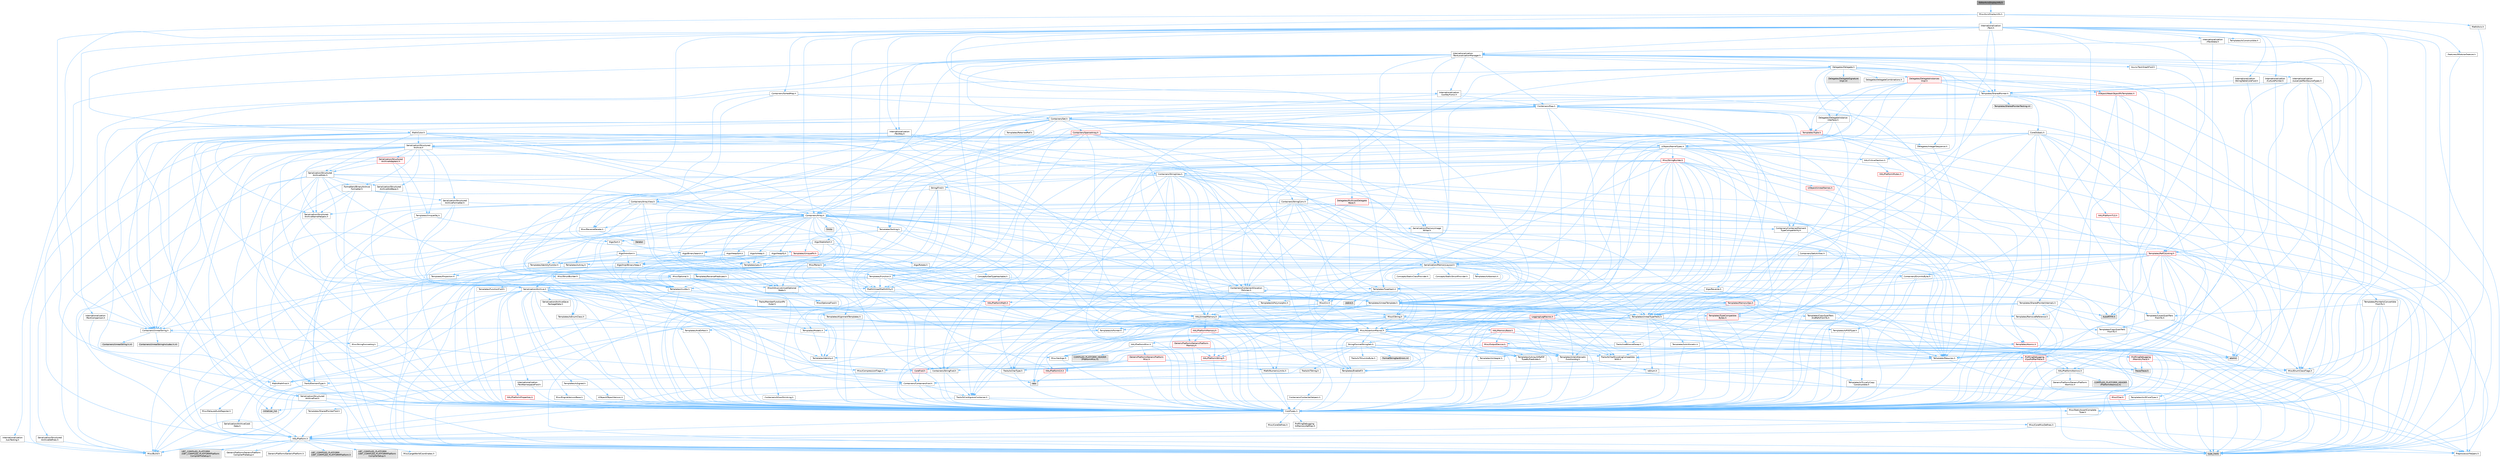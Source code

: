 digraph "EditorAxisDisplayInfo.h"
{
 // INTERACTIVE_SVG=YES
 // LATEX_PDF_SIZE
  bgcolor="transparent";
  edge [fontname=Helvetica,fontsize=10,labelfontname=Helvetica,labelfontsize=10];
  node [fontname=Helvetica,fontsize=10,shape=box,height=0.2,width=0.4];
  Node1 [id="Node000001",label="EditorAxisDisplayInfo.h",height=0.2,width=0.4,color="gray40", fillcolor="grey60", style="filled", fontcolor="black",tooltip=" "];
  Node1 -> Node2 [id="edge1_Node000001_Node000002",color="steelblue1",style="solid",tooltip=" "];
  Node2 [id="Node000002",label="Misc/AxisDisplayInfo.h",height=0.2,width=0.4,color="grey40", fillcolor="white", style="filled",URL="$d4/d98/AxisDisplayInfo_8h.html",tooltip=" "];
  Node2 -> Node3 [id="edge2_Node000002_Node000003",color="steelblue1",style="solid",tooltip=" "];
  Node3 [id="Node000003",label="Features/IModularFeature.h",height=0.2,width=0.4,color="grey40", fillcolor="white", style="filled",URL="$de/d21/IModularFeature_8h.html",tooltip=" "];
  Node3 -> Node4 [id="edge3_Node000003_Node000004",color="steelblue1",style="solid",tooltip=" "];
  Node4 [id="Node000004",label="CoreTypes.h",height=0.2,width=0.4,color="grey40", fillcolor="white", style="filled",URL="$dc/dec/CoreTypes_8h.html",tooltip=" "];
  Node4 -> Node5 [id="edge4_Node000004_Node000005",color="steelblue1",style="solid",tooltip=" "];
  Node5 [id="Node000005",label="HAL/Platform.h",height=0.2,width=0.4,color="grey40", fillcolor="white", style="filled",URL="$d9/dd0/Platform_8h.html",tooltip=" "];
  Node5 -> Node6 [id="edge5_Node000005_Node000006",color="steelblue1",style="solid",tooltip=" "];
  Node6 [id="Node000006",label="Misc/Build.h",height=0.2,width=0.4,color="grey40", fillcolor="white", style="filled",URL="$d3/dbb/Build_8h.html",tooltip=" "];
  Node5 -> Node7 [id="edge6_Node000005_Node000007",color="steelblue1",style="solid",tooltip=" "];
  Node7 [id="Node000007",label="Misc/LargeWorldCoordinates.h",height=0.2,width=0.4,color="grey40", fillcolor="white", style="filled",URL="$d2/dcb/LargeWorldCoordinates_8h.html",tooltip=" "];
  Node5 -> Node8 [id="edge7_Node000005_Node000008",color="steelblue1",style="solid",tooltip=" "];
  Node8 [id="Node000008",label="type_traits",height=0.2,width=0.4,color="grey60", fillcolor="#E0E0E0", style="filled",tooltip=" "];
  Node5 -> Node9 [id="edge8_Node000005_Node000009",color="steelblue1",style="solid",tooltip=" "];
  Node9 [id="Node000009",label="PreprocessorHelpers.h",height=0.2,width=0.4,color="grey40", fillcolor="white", style="filled",URL="$db/ddb/PreprocessorHelpers_8h.html",tooltip=" "];
  Node5 -> Node10 [id="edge9_Node000005_Node000010",color="steelblue1",style="solid",tooltip=" "];
  Node10 [id="Node000010",label="UBT_COMPILED_PLATFORM\l/UBT_COMPILED_PLATFORMPlatform\lCompilerPreSetup.h",height=0.2,width=0.4,color="grey60", fillcolor="#E0E0E0", style="filled",tooltip=" "];
  Node5 -> Node11 [id="edge10_Node000005_Node000011",color="steelblue1",style="solid",tooltip=" "];
  Node11 [id="Node000011",label="GenericPlatform/GenericPlatform\lCompilerPreSetup.h",height=0.2,width=0.4,color="grey40", fillcolor="white", style="filled",URL="$d9/dc8/GenericPlatformCompilerPreSetup_8h.html",tooltip=" "];
  Node5 -> Node12 [id="edge11_Node000005_Node000012",color="steelblue1",style="solid",tooltip=" "];
  Node12 [id="Node000012",label="GenericPlatform/GenericPlatform.h",height=0.2,width=0.4,color="grey40", fillcolor="white", style="filled",URL="$d6/d84/GenericPlatform_8h.html",tooltip=" "];
  Node5 -> Node13 [id="edge12_Node000005_Node000013",color="steelblue1",style="solid",tooltip=" "];
  Node13 [id="Node000013",label="UBT_COMPILED_PLATFORM\l/UBT_COMPILED_PLATFORMPlatform.h",height=0.2,width=0.4,color="grey60", fillcolor="#E0E0E0", style="filled",tooltip=" "];
  Node5 -> Node14 [id="edge13_Node000005_Node000014",color="steelblue1",style="solid",tooltip=" "];
  Node14 [id="Node000014",label="UBT_COMPILED_PLATFORM\l/UBT_COMPILED_PLATFORMPlatform\lCompilerSetup.h",height=0.2,width=0.4,color="grey60", fillcolor="#E0E0E0", style="filled",tooltip=" "];
  Node4 -> Node15 [id="edge14_Node000004_Node000015",color="steelblue1",style="solid",tooltip=" "];
  Node15 [id="Node000015",label="ProfilingDebugging\l/UMemoryDefines.h",height=0.2,width=0.4,color="grey40", fillcolor="white", style="filled",URL="$d2/da2/UMemoryDefines_8h.html",tooltip=" "];
  Node4 -> Node16 [id="edge15_Node000004_Node000016",color="steelblue1",style="solid",tooltip=" "];
  Node16 [id="Node000016",label="Misc/CoreMiscDefines.h",height=0.2,width=0.4,color="grey40", fillcolor="white", style="filled",URL="$da/d38/CoreMiscDefines_8h.html",tooltip=" "];
  Node16 -> Node5 [id="edge16_Node000016_Node000005",color="steelblue1",style="solid",tooltip=" "];
  Node16 -> Node9 [id="edge17_Node000016_Node000009",color="steelblue1",style="solid",tooltip=" "];
  Node4 -> Node17 [id="edge18_Node000004_Node000017",color="steelblue1",style="solid",tooltip=" "];
  Node17 [id="Node000017",label="Misc/CoreDefines.h",height=0.2,width=0.4,color="grey40", fillcolor="white", style="filled",URL="$d3/dd2/CoreDefines_8h.html",tooltip=" "];
  Node2 -> Node18 [id="edge19_Node000002_Node000018",color="steelblue1",style="solid",tooltip=" "];
  Node18 [id="Node000018",label="Internationalization\l/Text.h",height=0.2,width=0.4,color="grey40", fillcolor="white", style="filled",URL="$d6/d35/Text_8h.html",tooltip=" "];
  Node18 -> Node4 [id="edge20_Node000018_Node000004",color="steelblue1",style="solid",tooltip=" "];
  Node18 -> Node19 [id="edge21_Node000018_Node000019",color="steelblue1",style="solid",tooltip=" "];
  Node19 [id="Node000019",label="HAL/PlatformAtomics.h",height=0.2,width=0.4,color="grey40", fillcolor="white", style="filled",URL="$d3/d36/PlatformAtomics_8h.html",tooltip=" "];
  Node19 -> Node4 [id="edge22_Node000019_Node000004",color="steelblue1",style="solid",tooltip=" "];
  Node19 -> Node20 [id="edge23_Node000019_Node000020",color="steelblue1",style="solid",tooltip=" "];
  Node20 [id="Node000020",label="GenericPlatform/GenericPlatform\lAtomics.h",height=0.2,width=0.4,color="grey40", fillcolor="white", style="filled",URL="$da/d72/GenericPlatformAtomics_8h.html",tooltip=" "];
  Node20 -> Node4 [id="edge24_Node000020_Node000004",color="steelblue1",style="solid",tooltip=" "];
  Node19 -> Node21 [id="edge25_Node000019_Node000021",color="steelblue1",style="solid",tooltip=" "];
  Node21 [id="Node000021",label="COMPILED_PLATFORM_HEADER\l(PlatformAtomics.h)",height=0.2,width=0.4,color="grey60", fillcolor="#E0E0E0", style="filled",tooltip=" "];
  Node18 -> Node22 [id="edge26_Node000018_Node000022",color="steelblue1",style="solid",tooltip=" "];
  Node22 [id="Node000022",label="Misc/AssertionMacros.h",height=0.2,width=0.4,color="grey40", fillcolor="white", style="filled",URL="$d0/dfa/AssertionMacros_8h.html",tooltip=" "];
  Node22 -> Node4 [id="edge27_Node000022_Node000004",color="steelblue1",style="solid",tooltip=" "];
  Node22 -> Node5 [id="edge28_Node000022_Node000005",color="steelblue1",style="solid",tooltip=" "];
  Node22 -> Node23 [id="edge29_Node000022_Node000023",color="steelblue1",style="solid",tooltip=" "];
  Node23 [id="Node000023",label="HAL/PlatformMisc.h",height=0.2,width=0.4,color="grey40", fillcolor="white", style="filled",URL="$d0/df5/PlatformMisc_8h.html",tooltip=" "];
  Node23 -> Node4 [id="edge30_Node000023_Node000004",color="steelblue1",style="solid",tooltip=" "];
  Node23 -> Node24 [id="edge31_Node000023_Node000024",color="steelblue1",style="solid",tooltip=" "];
  Node24 [id="Node000024",label="GenericPlatform/GenericPlatform\lMisc.h",height=0.2,width=0.4,color="red", fillcolor="#FFF0F0", style="filled",URL="$db/d9a/GenericPlatformMisc_8h.html",tooltip=" "];
  Node24 -> Node25 [id="edge32_Node000024_Node000025",color="steelblue1",style="solid",tooltip=" "];
  Node25 [id="Node000025",label="Containers/StringFwd.h",height=0.2,width=0.4,color="grey40", fillcolor="white", style="filled",URL="$df/d37/StringFwd_8h.html",tooltip=" "];
  Node25 -> Node4 [id="edge33_Node000025_Node000004",color="steelblue1",style="solid",tooltip=" "];
  Node25 -> Node26 [id="edge34_Node000025_Node000026",color="steelblue1",style="solid",tooltip=" "];
  Node26 [id="Node000026",label="Traits/ElementType.h",height=0.2,width=0.4,color="grey40", fillcolor="white", style="filled",URL="$d5/d4f/ElementType_8h.html",tooltip=" "];
  Node26 -> Node5 [id="edge35_Node000026_Node000005",color="steelblue1",style="solid",tooltip=" "];
  Node26 -> Node27 [id="edge36_Node000026_Node000027",color="steelblue1",style="solid",tooltip=" "];
  Node27 [id="Node000027",label="initializer_list",height=0.2,width=0.4,color="grey60", fillcolor="#E0E0E0", style="filled",tooltip=" "];
  Node26 -> Node8 [id="edge37_Node000026_Node000008",color="steelblue1",style="solid",tooltip=" "];
  Node25 -> Node28 [id="edge38_Node000025_Node000028",color="steelblue1",style="solid",tooltip=" "];
  Node28 [id="Node000028",label="Traits/IsContiguousContainer.h",height=0.2,width=0.4,color="grey40", fillcolor="white", style="filled",URL="$d5/d3c/IsContiguousContainer_8h.html",tooltip=" "];
  Node28 -> Node4 [id="edge39_Node000028_Node000004",color="steelblue1",style="solid",tooltip=" "];
  Node28 -> Node29 [id="edge40_Node000028_Node000029",color="steelblue1",style="solid",tooltip=" "];
  Node29 [id="Node000029",label="Misc/StaticAssertComplete\lType.h",height=0.2,width=0.4,color="grey40", fillcolor="white", style="filled",URL="$d5/d4e/StaticAssertCompleteType_8h.html",tooltip=" "];
  Node28 -> Node27 [id="edge41_Node000028_Node000027",color="steelblue1",style="solid",tooltip=" "];
  Node24 -> Node30 [id="edge42_Node000024_Node000030",color="steelblue1",style="solid",tooltip=" "];
  Node30 [id="Node000030",label="CoreFwd.h",height=0.2,width=0.4,color="red", fillcolor="#FFF0F0", style="filled",URL="$d1/d1e/CoreFwd_8h.html",tooltip=" "];
  Node30 -> Node4 [id="edge43_Node000030_Node000004",color="steelblue1",style="solid",tooltip=" "];
  Node30 -> Node31 [id="edge44_Node000030_Node000031",color="steelblue1",style="solid",tooltip=" "];
  Node31 [id="Node000031",label="Containers/ContainersFwd.h",height=0.2,width=0.4,color="grey40", fillcolor="white", style="filled",URL="$d4/d0a/ContainersFwd_8h.html",tooltip=" "];
  Node31 -> Node5 [id="edge45_Node000031_Node000005",color="steelblue1",style="solid",tooltip=" "];
  Node31 -> Node4 [id="edge46_Node000031_Node000004",color="steelblue1",style="solid",tooltip=" "];
  Node31 -> Node28 [id="edge47_Node000031_Node000028",color="steelblue1",style="solid",tooltip=" "];
  Node30 -> Node32 [id="edge48_Node000030_Node000032",color="steelblue1",style="solid",tooltip=" "];
  Node32 [id="Node000032",label="Math/MathFwd.h",height=0.2,width=0.4,color="grey40", fillcolor="white", style="filled",URL="$d2/d10/MathFwd_8h.html",tooltip=" "];
  Node32 -> Node5 [id="edge49_Node000032_Node000005",color="steelblue1",style="solid",tooltip=" "];
  Node24 -> Node4 [id="edge50_Node000024_Node000004",color="steelblue1",style="solid",tooltip=" "];
  Node24 -> Node35 [id="edge51_Node000024_Node000035",color="steelblue1",style="solid",tooltip=" "];
  Node35 [id="Node000035",label="HAL/PlatformCrt.h",height=0.2,width=0.4,color="red", fillcolor="#FFF0F0", style="filled",URL="$d8/d75/PlatformCrt_8h.html",tooltip=" "];
  Node35 -> Node36 [id="edge52_Node000035_Node000036",color="steelblue1",style="solid",tooltip=" "];
  Node36 [id="Node000036",label="new",height=0.2,width=0.4,color="grey60", fillcolor="#E0E0E0", style="filled",tooltip=" "];
  Node24 -> Node45 [id="edge53_Node000024_Node000045",color="steelblue1",style="solid",tooltip=" "];
  Node45 [id="Node000045",label="Math/NumericLimits.h",height=0.2,width=0.4,color="grey40", fillcolor="white", style="filled",URL="$df/d1b/NumericLimits_8h.html",tooltip=" "];
  Node45 -> Node4 [id="edge54_Node000045_Node000004",color="steelblue1",style="solid",tooltip=" "];
  Node24 -> Node46 [id="edge55_Node000024_Node000046",color="steelblue1",style="solid",tooltip=" "];
  Node46 [id="Node000046",label="Misc/CompressionFlags.h",height=0.2,width=0.4,color="grey40", fillcolor="white", style="filled",URL="$d9/d76/CompressionFlags_8h.html",tooltip=" "];
  Node24 -> Node47 [id="edge56_Node000024_Node000047",color="steelblue1",style="solid",tooltip=" "];
  Node47 [id="Node000047",label="Misc/EnumClassFlags.h",height=0.2,width=0.4,color="grey40", fillcolor="white", style="filled",URL="$d8/de7/EnumClassFlags_8h.html",tooltip=" "];
  Node23 -> Node50 [id="edge57_Node000023_Node000050",color="steelblue1",style="solid",tooltip=" "];
  Node50 [id="Node000050",label="COMPILED_PLATFORM_HEADER\l(PlatformMisc.h)",height=0.2,width=0.4,color="grey60", fillcolor="#E0E0E0", style="filled",tooltip=" "];
  Node23 -> Node51 [id="edge58_Node000023_Node000051",color="steelblue1",style="solid",tooltip=" "];
  Node51 [id="Node000051",label="ProfilingDebugging\l/CpuProfilerTrace.h",height=0.2,width=0.4,color="red", fillcolor="#FFF0F0", style="filled",URL="$da/dcb/CpuProfilerTrace_8h.html",tooltip=" "];
  Node51 -> Node4 [id="edge59_Node000051_Node000004",color="steelblue1",style="solid",tooltip=" "];
  Node51 -> Node31 [id="edge60_Node000051_Node000031",color="steelblue1",style="solid",tooltip=" "];
  Node51 -> Node19 [id="edge61_Node000051_Node000019",color="steelblue1",style="solid",tooltip=" "];
  Node51 -> Node9 [id="edge62_Node000051_Node000009",color="steelblue1",style="solid",tooltip=" "];
  Node51 -> Node6 [id="edge63_Node000051_Node000006",color="steelblue1",style="solid",tooltip=" "];
  Node51 -> Node55 [id="edge64_Node000051_Node000055",color="steelblue1",style="solid",tooltip=" "];
  Node55 [id="Node000055",label="Trace/Trace.h",height=0.2,width=0.4,color="grey60", fillcolor="#E0E0E0", style="filled",tooltip=" "];
  Node22 -> Node9 [id="edge65_Node000022_Node000009",color="steelblue1",style="solid",tooltip=" "];
  Node22 -> Node56 [id="edge66_Node000022_Node000056",color="steelblue1",style="solid",tooltip=" "];
  Node56 [id="Node000056",label="Templates/EnableIf.h",height=0.2,width=0.4,color="grey40", fillcolor="white", style="filled",URL="$d7/d60/EnableIf_8h.html",tooltip=" "];
  Node56 -> Node4 [id="edge67_Node000056_Node000004",color="steelblue1",style="solid",tooltip=" "];
  Node22 -> Node57 [id="edge68_Node000022_Node000057",color="steelblue1",style="solid",tooltip=" "];
  Node57 [id="Node000057",label="Templates/IsArrayOrRefOf\lTypeByPredicate.h",height=0.2,width=0.4,color="grey40", fillcolor="white", style="filled",URL="$d6/da1/IsArrayOrRefOfTypeByPredicate_8h.html",tooltip=" "];
  Node57 -> Node4 [id="edge69_Node000057_Node000004",color="steelblue1",style="solid",tooltip=" "];
  Node22 -> Node58 [id="edge70_Node000022_Node000058",color="steelblue1",style="solid",tooltip=" "];
  Node58 [id="Node000058",label="Templates/IsValidVariadic\lFunctionArg.h",height=0.2,width=0.4,color="grey40", fillcolor="white", style="filled",URL="$d0/dc8/IsValidVariadicFunctionArg_8h.html",tooltip=" "];
  Node58 -> Node4 [id="edge71_Node000058_Node000004",color="steelblue1",style="solid",tooltip=" "];
  Node58 -> Node59 [id="edge72_Node000058_Node000059",color="steelblue1",style="solid",tooltip=" "];
  Node59 [id="Node000059",label="IsEnum.h",height=0.2,width=0.4,color="grey40", fillcolor="white", style="filled",URL="$d4/de5/IsEnum_8h.html",tooltip=" "];
  Node58 -> Node8 [id="edge73_Node000058_Node000008",color="steelblue1",style="solid",tooltip=" "];
  Node22 -> Node60 [id="edge74_Node000022_Node000060",color="steelblue1",style="solid",tooltip=" "];
  Node60 [id="Node000060",label="Traits/IsCharEncodingCompatible\lWith.h",height=0.2,width=0.4,color="grey40", fillcolor="white", style="filled",URL="$df/dd1/IsCharEncodingCompatibleWith_8h.html",tooltip=" "];
  Node60 -> Node8 [id="edge75_Node000060_Node000008",color="steelblue1",style="solid",tooltip=" "];
  Node60 -> Node61 [id="edge76_Node000060_Node000061",color="steelblue1",style="solid",tooltip=" "];
  Node61 [id="Node000061",label="Traits/IsCharType.h",height=0.2,width=0.4,color="grey40", fillcolor="white", style="filled",URL="$db/d51/IsCharType_8h.html",tooltip=" "];
  Node61 -> Node4 [id="edge77_Node000061_Node000004",color="steelblue1",style="solid",tooltip=" "];
  Node22 -> Node62 [id="edge78_Node000022_Node000062",color="steelblue1",style="solid",tooltip=" "];
  Node62 [id="Node000062",label="Misc/VarArgs.h",height=0.2,width=0.4,color="grey40", fillcolor="white", style="filled",URL="$d5/d6f/VarArgs_8h.html",tooltip=" "];
  Node62 -> Node4 [id="edge79_Node000062_Node000004",color="steelblue1",style="solid",tooltip=" "];
  Node22 -> Node63 [id="edge80_Node000022_Node000063",color="steelblue1",style="solid",tooltip=" "];
  Node63 [id="Node000063",label="String/FormatStringSan.h",height=0.2,width=0.4,color="grey40", fillcolor="white", style="filled",URL="$d3/d8b/FormatStringSan_8h.html",tooltip=" "];
  Node63 -> Node8 [id="edge81_Node000063_Node000008",color="steelblue1",style="solid",tooltip=" "];
  Node63 -> Node4 [id="edge82_Node000063_Node000004",color="steelblue1",style="solid",tooltip=" "];
  Node63 -> Node64 [id="edge83_Node000063_Node000064",color="steelblue1",style="solid",tooltip=" "];
  Node64 [id="Node000064",label="Templates/Requires.h",height=0.2,width=0.4,color="grey40", fillcolor="white", style="filled",URL="$dc/d96/Requires_8h.html",tooltip=" "];
  Node64 -> Node56 [id="edge84_Node000064_Node000056",color="steelblue1",style="solid",tooltip=" "];
  Node64 -> Node8 [id="edge85_Node000064_Node000008",color="steelblue1",style="solid",tooltip=" "];
  Node63 -> Node65 [id="edge86_Node000063_Node000065",color="steelblue1",style="solid",tooltip=" "];
  Node65 [id="Node000065",label="Templates/Identity.h",height=0.2,width=0.4,color="grey40", fillcolor="white", style="filled",URL="$d0/dd5/Identity_8h.html",tooltip=" "];
  Node63 -> Node58 [id="edge87_Node000063_Node000058",color="steelblue1",style="solid",tooltip=" "];
  Node63 -> Node61 [id="edge88_Node000063_Node000061",color="steelblue1",style="solid",tooltip=" "];
  Node63 -> Node66 [id="edge89_Node000063_Node000066",color="steelblue1",style="solid",tooltip=" "];
  Node66 [id="Node000066",label="Traits/IsTEnumAsByte.h",height=0.2,width=0.4,color="grey40", fillcolor="white", style="filled",URL="$d1/de6/IsTEnumAsByte_8h.html",tooltip=" "];
  Node63 -> Node67 [id="edge90_Node000063_Node000067",color="steelblue1",style="solid",tooltip=" "];
  Node67 [id="Node000067",label="Traits/IsTString.h",height=0.2,width=0.4,color="grey40", fillcolor="white", style="filled",URL="$d0/df8/IsTString_8h.html",tooltip=" "];
  Node67 -> Node31 [id="edge91_Node000067_Node000031",color="steelblue1",style="solid",tooltip=" "];
  Node63 -> Node31 [id="edge92_Node000063_Node000031",color="steelblue1",style="solid",tooltip=" "];
  Node63 -> Node68 [id="edge93_Node000063_Node000068",color="steelblue1",style="solid",tooltip=" "];
  Node68 [id="Node000068",label="FormatStringSanErrors.inl",height=0.2,width=0.4,color="grey60", fillcolor="#E0E0E0", style="filled",tooltip=" "];
  Node22 -> Node69 [id="edge94_Node000022_Node000069",color="steelblue1",style="solid",tooltip=" "];
  Node69 [id="Node000069",label="atomic",height=0.2,width=0.4,color="grey60", fillcolor="#E0E0E0", style="filled",tooltip=" "];
  Node18 -> Node47 [id="edge95_Node000018_Node000047",color="steelblue1",style="solid",tooltip=" "];
  Node18 -> Node70 [id="edge96_Node000018_Node000070",color="steelblue1",style="solid",tooltip=" "];
  Node70 [id="Node000070",label="Templates/UnrealTypeTraits.h",height=0.2,width=0.4,color="grey40", fillcolor="white", style="filled",URL="$d2/d2d/UnrealTypeTraits_8h.html",tooltip=" "];
  Node70 -> Node4 [id="edge97_Node000070_Node000004",color="steelblue1",style="solid",tooltip=" "];
  Node70 -> Node71 [id="edge98_Node000070_Node000071",color="steelblue1",style="solid",tooltip=" "];
  Node71 [id="Node000071",label="Templates/IsPointer.h",height=0.2,width=0.4,color="grey40", fillcolor="white", style="filled",URL="$d7/d05/IsPointer_8h.html",tooltip=" "];
  Node71 -> Node4 [id="edge99_Node000071_Node000004",color="steelblue1",style="solid",tooltip=" "];
  Node70 -> Node22 [id="edge100_Node000070_Node000022",color="steelblue1",style="solid",tooltip=" "];
  Node70 -> Node72 [id="edge101_Node000070_Node000072",color="steelblue1",style="solid",tooltip=" "];
  Node72 [id="Node000072",label="Templates/AndOrNot.h",height=0.2,width=0.4,color="grey40", fillcolor="white", style="filled",URL="$db/d0a/AndOrNot_8h.html",tooltip=" "];
  Node72 -> Node4 [id="edge102_Node000072_Node000004",color="steelblue1",style="solid",tooltip=" "];
  Node70 -> Node56 [id="edge103_Node000070_Node000056",color="steelblue1",style="solid",tooltip=" "];
  Node70 -> Node73 [id="edge104_Node000070_Node000073",color="steelblue1",style="solid",tooltip=" "];
  Node73 [id="Node000073",label="Templates/IsArithmetic.h",height=0.2,width=0.4,color="grey40", fillcolor="white", style="filled",URL="$d2/d5d/IsArithmetic_8h.html",tooltip=" "];
  Node73 -> Node4 [id="edge105_Node000073_Node000004",color="steelblue1",style="solid",tooltip=" "];
  Node70 -> Node59 [id="edge106_Node000070_Node000059",color="steelblue1",style="solid",tooltip=" "];
  Node70 -> Node74 [id="edge107_Node000070_Node000074",color="steelblue1",style="solid",tooltip=" "];
  Node74 [id="Node000074",label="Templates/Models.h",height=0.2,width=0.4,color="grey40", fillcolor="white", style="filled",URL="$d3/d0c/Models_8h.html",tooltip=" "];
  Node74 -> Node65 [id="edge108_Node000074_Node000065",color="steelblue1",style="solid",tooltip=" "];
  Node70 -> Node75 [id="edge109_Node000070_Node000075",color="steelblue1",style="solid",tooltip=" "];
  Node75 [id="Node000075",label="Templates/IsPODType.h",height=0.2,width=0.4,color="grey40", fillcolor="white", style="filled",URL="$d7/db1/IsPODType_8h.html",tooltip=" "];
  Node75 -> Node4 [id="edge110_Node000075_Node000004",color="steelblue1",style="solid",tooltip=" "];
  Node70 -> Node76 [id="edge111_Node000070_Node000076",color="steelblue1",style="solid",tooltip=" "];
  Node76 [id="Node000076",label="Templates/IsUECoreType.h",height=0.2,width=0.4,color="grey40", fillcolor="white", style="filled",URL="$d1/db8/IsUECoreType_8h.html",tooltip=" "];
  Node76 -> Node4 [id="edge112_Node000076_Node000004",color="steelblue1",style="solid",tooltip=" "];
  Node76 -> Node8 [id="edge113_Node000076_Node000008",color="steelblue1",style="solid",tooltip=" "];
  Node70 -> Node77 [id="edge114_Node000070_Node000077",color="steelblue1",style="solid",tooltip=" "];
  Node77 [id="Node000077",label="Templates/IsTriviallyCopy\lConstructible.h",height=0.2,width=0.4,color="grey40", fillcolor="white", style="filled",URL="$d3/d78/IsTriviallyCopyConstructible_8h.html",tooltip=" "];
  Node77 -> Node4 [id="edge115_Node000077_Node000004",color="steelblue1",style="solid",tooltip=" "];
  Node77 -> Node8 [id="edge116_Node000077_Node000008",color="steelblue1",style="solid",tooltip=" "];
  Node18 -> Node78 [id="edge117_Node000018_Node000078",color="steelblue1",style="solid",tooltip=" "];
  Node78 [id="Node000078",label="Containers/Array.h",height=0.2,width=0.4,color="grey40", fillcolor="white", style="filled",URL="$df/dd0/Array_8h.html",tooltip=" "];
  Node78 -> Node4 [id="edge118_Node000078_Node000004",color="steelblue1",style="solid",tooltip=" "];
  Node78 -> Node22 [id="edge119_Node000078_Node000022",color="steelblue1",style="solid",tooltip=" "];
  Node78 -> Node79 [id="edge120_Node000078_Node000079",color="steelblue1",style="solid",tooltip=" "];
  Node79 [id="Node000079",label="Misc/IntrusiveUnsetOptional\lState.h",height=0.2,width=0.4,color="grey40", fillcolor="white", style="filled",URL="$d2/d0a/IntrusiveUnsetOptionalState_8h.html",tooltip=" "];
  Node79 -> Node80 [id="edge121_Node000079_Node000080",color="steelblue1",style="solid",tooltip=" "];
  Node80 [id="Node000080",label="Misc/OptionalFwd.h",height=0.2,width=0.4,color="grey40", fillcolor="white", style="filled",URL="$dc/d50/OptionalFwd_8h.html",tooltip=" "];
  Node78 -> Node81 [id="edge122_Node000078_Node000081",color="steelblue1",style="solid",tooltip=" "];
  Node81 [id="Node000081",label="Misc/ReverseIterate.h",height=0.2,width=0.4,color="grey40", fillcolor="white", style="filled",URL="$db/de3/ReverseIterate_8h.html",tooltip=" "];
  Node81 -> Node5 [id="edge123_Node000081_Node000005",color="steelblue1",style="solid",tooltip=" "];
  Node81 -> Node82 [id="edge124_Node000081_Node000082",color="steelblue1",style="solid",tooltip=" "];
  Node82 [id="Node000082",label="iterator",height=0.2,width=0.4,color="grey60", fillcolor="#E0E0E0", style="filled",tooltip=" "];
  Node78 -> Node83 [id="edge125_Node000078_Node000083",color="steelblue1",style="solid",tooltip=" "];
  Node83 [id="Node000083",label="HAL/UnrealMemory.h",height=0.2,width=0.4,color="grey40", fillcolor="white", style="filled",URL="$d9/d96/UnrealMemory_8h.html",tooltip=" "];
  Node83 -> Node4 [id="edge126_Node000083_Node000004",color="steelblue1",style="solid",tooltip=" "];
  Node83 -> Node84 [id="edge127_Node000083_Node000084",color="steelblue1",style="solid",tooltip=" "];
  Node84 [id="Node000084",label="GenericPlatform/GenericPlatform\lMemory.h",height=0.2,width=0.4,color="red", fillcolor="#FFF0F0", style="filled",URL="$dd/d22/GenericPlatformMemory_8h.html",tooltip=" "];
  Node84 -> Node30 [id="edge128_Node000084_Node000030",color="steelblue1",style="solid",tooltip=" "];
  Node84 -> Node4 [id="edge129_Node000084_Node000004",color="steelblue1",style="solid",tooltip=" "];
  Node84 -> Node85 [id="edge130_Node000084_Node000085",color="steelblue1",style="solid",tooltip=" "];
  Node85 [id="Node000085",label="HAL/PlatformString.h",height=0.2,width=0.4,color="red", fillcolor="#FFF0F0", style="filled",URL="$db/db5/PlatformString_8h.html",tooltip=" "];
  Node85 -> Node4 [id="edge131_Node000085_Node000004",color="steelblue1",style="solid",tooltip=" "];
  Node83 -> Node87 [id="edge132_Node000083_Node000087",color="steelblue1",style="solid",tooltip=" "];
  Node87 [id="Node000087",label="HAL/MemoryBase.h",height=0.2,width=0.4,color="red", fillcolor="#FFF0F0", style="filled",URL="$d6/d9f/MemoryBase_8h.html",tooltip=" "];
  Node87 -> Node4 [id="edge133_Node000087_Node000004",color="steelblue1",style="solid",tooltip=" "];
  Node87 -> Node19 [id="edge134_Node000087_Node000019",color="steelblue1",style="solid",tooltip=" "];
  Node87 -> Node35 [id="edge135_Node000087_Node000035",color="steelblue1",style="solid",tooltip=" "];
  Node87 -> Node89 [id="edge136_Node000087_Node000089",color="steelblue1",style="solid",tooltip=" "];
  Node89 [id="Node000089",label="Misc/OutputDevice.h",height=0.2,width=0.4,color="red", fillcolor="#FFF0F0", style="filled",URL="$d7/d32/OutputDevice_8h.html",tooltip=" "];
  Node89 -> Node30 [id="edge137_Node000089_Node000030",color="steelblue1",style="solid",tooltip=" "];
  Node89 -> Node4 [id="edge138_Node000089_Node000004",color="steelblue1",style="solid",tooltip=" "];
  Node89 -> Node62 [id="edge139_Node000089_Node000062",color="steelblue1",style="solid",tooltip=" "];
  Node89 -> Node57 [id="edge140_Node000089_Node000057",color="steelblue1",style="solid",tooltip=" "];
  Node89 -> Node58 [id="edge141_Node000089_Node000058",color="steelblue1",style="solid",tooltip=" "];
  Node89 -> Node60 [id="edge142_Node000089_Node000060",color="steelblue1",style="solid",tooltip=" "];
  Node87 -> Node91 [id="edge143_Node000087_Node000091",color="steelblue1",style="solid",tooltip=" "];
  Node91 [id="Node000091",label="Templates/Atomic.h",height=0.2,width=0.4,color="red", fillcolor="#FFF0F0", style="filled",URL="$d3/d91/Atomic_8h.html",tooltip=" "];
  Node91 -> Node94 [id="edge144_Node000091_Node000094",color="steelblue1",style="solid",tooltip=" "];
  Node94 [id="Node000094",label="Templates/IsIntegral.h",height=0.2,width=0.4,color="grey40", fillcolor="white", style="filled",URL="$da/d64/IsIntegral_8h.html",tooltip=" "];
  Node94 -> Node4 [id="edge145_Node000094_Node000004",color="steelblue1",style="solid",tooltip=" "];
  Node91 -> Node69 [id="edge146_Node000091_Node000069",color="steelblue1",style="solid",tooltip=" "];
  Node83 -> Node98 [id="edge147_Node000083_Node000098",color="steelblue1",style="solid",tooltip=" "];
  Node98 [id="Node000098",label="HAL/PlatformMemory.h",height=0.2,width=0.4,color="red", fillcolor="#FFF0F0", style="filled",URL="$de/d68/PlatformMemory_8h.html",tooltip=" "];
  Node98 -> Node4 [id="edge148_Node000098_Node000004",color="steelblue1",style="solid",tooltip=" "];
  Node98 -> Node84 [id="edge149_Node000098_Node000084",color="steelblue1",style="solid",tooltip=" "];
  Node83 -> Node100 [id="edge150_Node000083_Node000100",color="steelblue1",style="solid",tooltip=" "];
  Node100 [id="Node000100",label="ProfilingDebugging\l/MemoryTrace.h",height=0.2,width=0.4,color="red", fillcolor="#FFF0F0", style="filled",URL="$da/dd7/MemoryTrace_8h.html",tooltip=" "];
  Node100 -> Node5 [id="edge151_Node000100_Node000005",color="steelblue1",style="solid",tooltip=" "];
  Node100 -> Node47 [id="edge152_Node000100_Node000047",color="steelblue1",style="solid",tooltip=" "];
  Node100 -> Node55 [id="edge153_Node000100_Node000055",color="steelblue1",style="solid",tooltip=" "];
  Node83 -> Node71 [id="edge154_Node000083_Node000071",color="steelblue1",style="solid",tooltip=" "];
  Node78 -> Node70 [id="edge155_Node000078_Node000070",color="steelblue1",style="solid",tooltip=" "];
  Node78 -> Node101 [id="edge156_Node000078_Node000101",color="steelblue1",style="solid",tooltip=" "];
  Node101 [id="Node000101",label="Templates/UnrealTemplate.h",height=0.2,width=0.4,color="grey40", fillcolor="white", style="filled",URL="$d4/d24/UnrealTemplate_8h.html",tooltip=" "];
  Node101 -> Node4 [id="edge157_Node000101_Node000004",color="steelblue1",style="solid",tooltip=" "];
  Node101 -> Node71 [id="edge158_Node000101_Node000071",color="steelblue1",style="solid",tooltip=" "];
  Node101 -> Node83 [id="edge159_Node000101_Node000083",color="steelblue1",style="solid",tooltip=" "];
  Node101 -> Node102 [id="edge160_Node000101_Node000102",color="steelblue1",style="solid",tooltip=" "];
  Node102 [id="Node000102",label="Templates/CopyQualifiers\lAndRefsFromTo.h",height=0.2,width=0.4,color="grey40", fillcolor="white", style="filled",URL="$d3/db3/CopyQualifiersAndRefsFromTo_8h.html",tooltip=" "];
  Node102 -> Node103 [id="edge161_Node000102_Node000103",color="steelblue1",style="solid",tooltip=" "];
  Node103 [id="Node000103",label="Templates/CopyQualifiers\lFromTo.h",height=0.2,width=0.4,color="grey40", fillcolor="white", style="filled",URL="$d5/db4/CopyQualifiersFromTo_8h.html",tooltip=" "];
  Node101 -> Node70 [id="edge162_Node000101_Node000070",color="steelblue1",style="solid",tooltip=" "];
  Node101 -> Node104 [id="edge163_Node000101_Node000104",color="steelblue1",style="solid",tooltip=" "];
  Node104 [id="Node000104",label="Templates/RemoveReference.h",height=0.2,width=0.4,color="grey40", fillcolor="white", style="filled",URL="$da/dbe/RemoveReference_8h.html",tooltip=" "];
  Node104 -> Node4 [id="edge164_Node000104_Node000004",color="steelblue1",style="solid",tooltip=" "];
  Node101 -> Node64 [id="edge165_Node000101_Node000064",color="steelblue1",style="solid",tooltip=" "];
  Node101 -> Node105 [id="edge166_Node000101_Node000105",color="steelblue1",style="solid",tooltip=" "];
  Node105 [id="Node000105",label="Templates/TypeCompatible\lBytes.h",height=0.2,width=0.4,color="red", fillcolor="#FFF0F0", style="filled",URL="$df/d0a/TypeCompatibleBytes_8h.html",tooltip=" "];
  Node105 -> Node4 [id="edge167_Node000105_Node000004",color="steelblue1",style="solid",tooltip=" "];
  Node105 -> Node36 [id="edge168_Node000105_Node000036",color="steelblue1",style="solid",tooltip=" "];
  Node105 -> Node8 [id="edge169_Node000105_Node000008",color="steelblue1",style="solid",tooltip=" "];
  Node101 -> Node65 [id="edge170_Node000101_Node000065",color="steelblue1",style="solid",tooltip=" "];
  Node101 -> Node28 [id="edge171_Node000101_Node000028",color="steelblue1",style="solid",tooltip=" "];
  Node101 -> Node106 [id="edge172_Node000101_Node000106",color="steelblue1",style="solid",tooltip=" "];
  Node106 [id="Node000106",label="Traits/UseBitwiseSwap.h",height=0.2,width=0.4,color="grey40", fillcolor="white", style="filled",URL="$db/df3/UseBitwiseSwap_8h.html",tooltip=" "];
  Node106 -> Node4 [id="edge173_Node000106_Node000004",color="steelblue1",style="solid",tooltip=" "];
  Node106 -> Node8 [id="edge174_Node000106_Node000008",color="steelblue1",style="solid",tooltip=" "];
  Node101 -> Node8 [id="edge175_Node000101_Node000008",color="steelblue1",style="solid",tooltip=" "];
  Node78 -> Node107 [id="edge176_Node000078_Node000107",color="steelblue1",style="solid",tooltip=" "];
  Node107 [id="Node000107",label="Containers/AllowShrinking.h",height=0.2,width=0.4,color="grey40", fillcolor="white", style="filled",URL="$d7/d1a/AllowShrinking_8h.html",tooltip=" "];
  Node107 -> Node4 [id="edge177_Node000107_Node000004",color="steelblue1",style="solid",tooltip=" "];
  Node78 -> Node108 [id="edge178_Node000078_Node000108",color="steelblue1",style="solid",tooltip=" "];
  Node108 [id="Node000108",label="Containers/ContainerAllocation\lPolicies.h",height=0.2,width=0.4,color="grey40", fillcolor="white", style="filled",URL="$d7/dff/ContainerAllocationPolicies_8h.html",tooltip=" "];
  Node108 -> Node4 [id="edge179_Node000108_Node000004",color="steelblue1",style="solid",tooltip=" "];
  Node108 -> Node109 [id="edge180_Node000108_Node000109",color="steelblue1",style="solid",tooltip=" "];
  Node109 [id="Node000109",label="Containers/ContainerHelpers.h",height=0.2,width=0.4,color="grey40", fillcolor="white", style="filled",URL="$d7/d33/ContainerHelpers_8h.html",tooltip=" "];
  Node109 -> Node4 [id="edge181_Node000109_Node000004",color="steelblue1",style="solid",tooltip=" "];
  Node108 -> Node108 [id="edge182_Node000108_Node000108",color="steelblue1",style="solid",tooltip=" "];
  Node108 -> Node110 [id="edge183_Node000108_Node000110",color="steelblue1",style="solid",tooltip=" "];
  Node110 [id="Node000110",label="HAL/PlatformMath.h",height=0.2,width=0.4,color="red", fillcolor="#FFF0F0", style="filled",URL="$dc/d53/PlatformMath_8h.html",tooltip=" "];
  Node110 -> Node4 [id="edge184_Node000110_Node000004",color="steelblue1",style="solid",tooltip=" "];
  Node108 -> Node83 [id="edge185_Node000108_Node000083",color="steelblue1",style="solid",tooltip=" "];
  Node108 -> Node45 [id="edge186_Node000108_Node000045",color="steelblue1",style="solid",tooltip=" "];
  Node108 -> Node22 [id="edge187_Node000108_Node000022",color="steelblue1",style="solid",tooltip=" "];
  Node108 -> Node118 [id="edge188_Node000108_Node000118",color="steelblue1",style="solid",tooltip=" "];
  Node118 [id="Node000118",label="Templates/IsPolymorphic.h",height=0.2,width=0.4,color="grey40", fillcolor="white", style="filled",URL="$dc/d20/IsPolymorphic_8h.html",tooltip=" "];
  Node108 -> Node119 [id="edge189_Node000108_Node000119",color="steelblue1",style="solid",tooltip=" "];
  Node119 [id="Node000119",label="Templates/MemoryOps.h",height=0.2,width=0.4,color="red", fillcolor="#FFF0F0", style="filled",URL="$db/dea/MemoryOps_8h.html",tooltip=" "];
  Node119 -> Node4 [id="edge190_Node000119_Node000004",color="steelblue1",style="solid",tooltip=" "];
  Node119 -> Node83 [id="edge191_Node000119_Node000083",color="steelblue1",style="solid",tooltip=" "];
  Node119 -> Node77 [id="edge192_Node000119_Node000077",color="steelblue1",style="solid",tooltip=" "];
  Node119 -> Node64 [id="edge193_Node000119_Node000064",color="steelblue1",style="solid",tooltip=" "];
  Node119 -> Node70 [id="edge194_Node000119_Node000070",color="steelblue1",style="solid",tooltip=" "];
  Node119 -> Node106 [id="edge195_Node000119_Node000106",color="steelblue1",style="solid",tooltip=" "];
  Node119 -> Node36 [id="edge196_Node000119_Node000036",color="steelblue1",style="solid",tooltip=" "];
  Node119 -> Node8 [id="edge197_Node000119_Node000008",color="steelblue1",style="solid",tooltip=" "];
  Node108 -> Node105 [id="edge198_Node000108_Node000105",color="steelblue1",style="solid",tooltip=" "];
  Node108 -> Node8 [id="edge199_Node000108_Node000008",color="steelblue1",style="solid",tooltip=" "];
  Node78 -> Node120 [id="edge200_Node000078_Node000120",color="steelblue1",style="solid",tooltip=" "];
  Node120 [id="Node000120",label="Containers/ContainerElement\lTypeCompatibility.h",height=0.2,width=0.4,color="grey40", fillcolor="white", style="filled",URL="$df/ddf/ContainerElementTypeCompatibility_8h.html",tooltip=" "];
  Node120 -> Node4 [id="edge201_Node000120_Node000004",color="steelblue1",style="solid",tooltip=" "];
  Node120 -> Node70 [id="edge202_Node000120_Node000070",color="steelblue1",style="solid",tooltip=" "];
  Node78 -> Node121 [id="edge203_Node000078_Node000121",color="steelblue1",style="solid",tooltip=" "];
  Node121 [id="Node000121",label="Serialization/Archive.h",height=0.2,width=0.4,color="grey40", fillcolor="white", style="filled",URL="$d7/d3b/Archive_8h.html",tooltip=" "];
  Node121 -> Node30 [id="edge204_Node000121_Node000030",color="steelblue1",style="solid",tooltip=" "];
  Node121 -> Node4 [id="edge205_Node000121_Node000004",color="steelblue1",style="solid",tooltip=" "];
  Node121 -> Node122 [id="edge206_Node000121_Node000122",color="steelblue1",style="solid",tooltip=" "];
  Node122 [id="Node000122",label="HAL/PlatformProperties.h",height=0.2,width=0.4,color="red", fillcolor="#FFF0F0", style="filled",URL="$d9/db0/PlatformProperties_8h.html",tooltip=" "];
  Node122 -> Node4 [id="edge207_Node000122_Node000004",color="steelblue1",style="solid",tooltip=" "];
  Node121 -> Node125 [id="edge208_Node000121_Node000125",color="steelblue1",style="solid",tooltip=" "];
  Node125 [id="Node000125",label="Internationalization\l/TextNamespaceFwd.h",height=0.2,width=0.4,color="grey40", fillcolor="white", style="filled",URL="$d8/d97/TextNamespaceFwd_8h.html",tooltip=" "];
  Node125 -> Node4 [id="edge209_Node000125_Node000004",color="steelblue1",style="solid",tooltip=" "];
  Node121 -> Node32 [id="edge210_Node000121_Node000032",color="steelblue1",style="solid",tooltip=" "];
  Node121 -> Node22 [id="edge211_Node000121_Node000022",color="steelblue1",style="solid",tooltip=" "];
  Node121 -> Node6 [id="edge212_Node000121_Node000006",color="steelblue1",style="solid",tooltip=" "];
  Node121 -> Node46 [id="edge213_Node000121_Node000046",color="steelblue1",style="solid",tooltip=" "];
  Node121 -> Node126 [id="edge214_Node000121_Node000126",color="steelblue1",style="solid",tooltip=" "];
  Node126 [id="Node000126",label="Misc/EngineVersionBase.h",height=0.2,width=0.4,color="grey40", fillcolor="white", style="filled",URL="$d5/d2b/EngineVersionBase_8h.html",tooltip=" "];
  Node126 -> Node4 [id="edge215_Node000126_Node000004",color="steelblue1",style="solid",tooltip=" "];
  Node121 -> Node62 [id="edge216_Node000121_Node000062",color="steelblue1",style="solid",tooltip=" "];
  Node121 -> Node127 [id="edge217_Node000121_Node000127",color="steelblue1",style="solid",tooltip=" "];
  Node127 [id="Node000127",label="Serialization/ArchiveCook\lData.h",height=0.2,width=0.4,color="grey40", fillcolor="white", style="filled",URL="$dc/db6/ArchiveCookData_8h.html",tooltip=" "];
  Node127 -> Node5 [id="edge218_Node000127_Node000005",color="steelblue1",style="solid",tooltip=" "];
  Node121 -> Node128 [id="edge219_Node000121_Node000128",color="steelblue1",style="solid",tooltip=" "];
  Node128 [id="Node000128",label="Serialization/ArchiveSave\lPackageData.h",height=0.2,width=0.4,color="grey40", fillcolor="white", style="filled",URL="$d1/d37/ArchiveSavePackageData_8h.html",tooltip=" "];
  Node121 -> Node56 [id="edge220_Node000121_Node000056",color="steelblue1",style="solid",tooltip=" "];
  Node121 -> Node57 [id="edge221_Node000121_Node000057",color="steelblue1",style="solid",tooltip=" "];
  Node121 -> Node129 [id="edge222_Node000121_Node000129",color="steelblue1",style="solid",tooltip=" "];
  Node129 [id="Node000129",label="Templates/IsEnumClass.h",height=0.2,width=0.4,color="grey40", fillcolor="white", style="filled",URL="$d7/d15/IsEnumClass_8h.html",tooltip=" "];
  Node129 -> Node4 [id="edge223_Node000129_Node000004",color="steelblue1",style="solid",tooltip=" "];
  Node129 -> Node72 [id="edge224_Node000129_Node000072",color="steelblue1",style="solid",tooltip=" "];
  Node121 -> Node115 [id="edge225_Node000121_Node000115",color="steelblue1",style="solid",tooltip=" "];
  Node115 [id="Node000115",label="Templates/IsSigned.h",height=0.2,width=0.4,color="grey40", fillcolor="white", style="filled",URL="$d8/dd8/IsSigned_8h.html",tooltip=" "];
  Node115 -> Node4 [id="edge226_Node000115_Node000004",color="steelblue1",style="solid",tooltip=" "];
  Node121 -> Node58 [id="edge227_Node000121_Node000058",color="steelblue1",style="solid",tooltip=" "];
  Node121 -> Node101 [id="edge228_Node000121_Node000101",color="steelblue1",style="solid",tooltip=" "];
  Node121 -> Node60 [id="edge229_Node000121_Node000060",color="steelblue1",style="solid",tooltip=" "];
  Node121 -> Node130 [id="edge230_Node000121_Node000130",color="steelblue1",style="solid",tooltip=" "];
  Node130 [id="Node000130",label="UObject/ObjectVersion.h",height=0.2,width=0.4,color="grey40", fillcolor="white", style="filled",URL="$da/d63/ObjectVersion_8h.html",tooltip=" "];
  Node130 -> Node4 [id="edge231_Node000130_Node000004",color="steelblue1",style="solid",tooltip=" "];
  Node78 -> Node131 [id="edge232_Node000078_Node000131",color="steelblue1",style="solid",tooltip=" "];
  Node131 [id="Node000131",label="Serialization/MemoryImage\lWriter.h",height=0.2,width=0.4,color="grey40", fillcolor="white", style="filled",URL="$d0/d08/MemoryImageWriter_8h.html",tooltip=" "];
  Node131 -> Node4 [id="edge233_Node000131_Node000004",color="steelblue1",style="solid",tooltip=" "];
  Node131 -> Node132 [id="edge234_Node000131_Node000132",color="steelblue1",style="solid",tooltip=" "];
  Node132 [id="Node000132",label="Serialization/MemoryLayout.h",height=0.2,width=0.4,color="grey40", fillcolor="white", style="filled",URL="$d7/d66/MemoryLayout_8h.html",tooltip=" "];
  Node132 -> Node133 [id="edge235_Node000132_Node000133",color="steelblue1",style="solid",tooltip=" "];
  Node133 [id="Node000133",label="Concepts/StaticClassProvider.h",height=0.2,width=0.4,color="grey40", fillcolor="white", style="filled",URL="$dd/d83/StaticClassProvider_8h.html",tooltip=" "];
  Node132 -> Node134 [id="edge236_Node000132_Node000134",color="steelblue1",style="solid",tooltip=" "];
  Node134 [id="Node000134",label="Concepts/StaticStructProvider.h",height=0.2,width=0.4,color="grey40", fillcolor="white", style="filled",URL="$d5/d77/StaticStructProvider_8h.html",tooltip=" "];
  Node132 -> Node135 [id="edge237_Node000132_Node000135",color="steelblue1",style="solid",tooltip=" "];
  Node135 [id="Node000135",label="Containers/EnumAsByte.h",height=0.2,width=0.4,color="grey40", fillcolor="white", style="filled",URL="$d6/d9a/EnumAsByte_8h.html",tooltip=" "];
  Node135 -> Node4 [id="edge238_Node000135_Node000004",color="steelblue1",style="solid",tooltip=" "];
  Node135 -> Node75 [id="edge239_Node000135_Node000075",color="steelblue1",style="solid",tooltip=" "];
  Node135 -> Node136 [id="edge240_Node000135_Node000136",color="steelblue1",style="solid",tooltip=" "];
  Node136 [id="Node000136",label="Templates/TypeHash.h",height=0.2,width=0.4,color="grey40", fillcolor="white", style="filled",URL="$d1/d62/TypeHash_8h.html",tooltip=" "];
  Node136 -> Node4 [id="edge241_Node000136_Node000004",color="steelblue1",style="solid",tooltip=" "];
  Node136 -> Node64 [id="edge242_Node000136_Node000064",color="steelblue1",style="solid",tooltip=" "];
  Node136 -> Node137 [id="edge243_Node000136_Node000137",color="steelblue1",style="solid",tooltip=" "];
  Node137 [id="Node000137",label="Misc/Crc.h",height=0.2,width=0.4,color="grey40", fillcolor="white", style="filled",URL="$d4/dd2/Crc_8h.html",tooltip=" "];
  Node137 -> Node4 [id="edge244_Node000137_Node000004",color="steelblue1",style="solid",tooltip=" "];
  Node137 -> Node85 [id="edge245_Node000137_Node000085",color="steelblue1",style="solid",tooltip=" "];
  Node137 -> Node22 [id="edge246_Node000137_Node000022",color="steelblue1",style="solid",tooltip=" "];
  Node137 -> Node138 [id="edge247_Node000137_Node000138",color="steelblue1",style="solid",tooltip=" "];
  Node138 [id="Node000138",label="Misc/CString.h",height=0.2,width=0.4,color="grey40", fillcolor="white", style="filled",URL="$d2/d49/CString_8h.html",tooltip=" "];
  Node138 -> Node4 [id="edge248_Node000138_Node000004",color="steelblue1",style="solid",tooltip=" "];
  Node138 -> Node35 [id="edge249_Node000138_Node000035",color="steelblue1",style="solid",tooltip=" "];
  Node138 -> Node85 [id="edge250_Node000138_Node000085",color="steelblue1",style="solid",tooltip=" "];
  Node138 -> Node22 [id="edge251_Node000138_Node000022",color="steelblue1",style="solid",tooltip=" "];
  Node138 -> Node139 [id="edge252_Node000138_Node000139",color="steelblue1",style="solid",tooltip=" "];
  Node139 [id="Node000139",label="Misc/Char.h",height=0.2,width=0.4,color="red", fillcolor="#FFF0F0", style="filled",URL="$d0/d58/Char_8h.html",tooltip=" "];
  Node139 -> Node4 [id="edge253_Node000139_Node000004",color="steelblue1",style="solid",tooltip=" "];
  Node139 -> Node8 [id="edge254_Node000139_Node000008",color="steelblue1",style="solid",tooltip=" "];
  Node138 -> Node62 [id="edge255_Node000138_Node000062",color="steelblue1",style="solid",tooltip=" "];
  Node138 -> Node57 [id="edge256_Node000138_Node000057",color="steelblue1",style="solid",tooltip=" "];
  Node138 -> Node58 [id="edge257_Node000138_Node000058",color="steelblue1",style="solid",tooltip=" "];
  Node138 -> Node60 [id="edge258_Node000138_Node000060",color="steelblue1",style="solid",tooltip=" "];
  Node137 -> Node139 [id="edge259_Node000137_Node000139",color="steelblue1",style="solid",tooltip=" "];
  Node137 -> Node70 [id="edge260_Node000137_Node000070",color="steelblue1",style="solid",tooltip=" "];
  Node137 -> Node61 [id="edge261_Node000137_Node000061",color="steelblue1",style="solid",tooltip=" "];
  Node136 -> Node142 [id="edge262_Node000136_Node000142",color="steelblue1",style="solid",tooltip=" "];
  Node142 [id="Node000142",label="stdint.h",height=0.2,width=0.4,color="grey60", fillcolor="#E0E0E0", style="filled",tooltip=" "];
  Node136 -> Node8 [id="edge263_Node000136_Node000008",color="steelblue1",style="solid",tooltip=" "];
  Node132 -> Node25 [id="edge264_Node000132_Node000025",color="steelblue1",style="solid",tooltip=" "];
  Node132 -> Node83 [id="edge265_Node000132_Node000083",color="steelblue1",style="solid",tooltip=" "];
  Node132 -> Node143 [id="edge266_Node000132_Node000143",color="steelblue1",style="solid",tooltip=" "];
  Node143 [id="Node000143",label="Misc/DelayedAutoRegister.h",height=0.2,width=0.4,color="grey40", fillcolor="white", style="filled",URL="$d1/dda/DelayedAutoRegister_8h.html",tooltip=" "];
  Node143 -> Node5 [id="edge267_Node000143_Node000005",color="steelblue1",style="solid",tooltip=" "];
  Node132 -> Node56 [id="edge268_Node000132_Node000056",color="steelblue1",style="solid",tooltip=" "];
  Node132 -> Node144 [id="edge269_Node000132_Node000144",color="steelblue1",style="solid",tooltip=" "];
  Node144 [id="Node000144",label="Templates/IsAbstract.h",height=0.2,width=0.4,color="grey40", fillcolor="white", style="filled",URL="$d8/db7/IsAbstract_8h.html",tooltip=" "];
  Node132 -> Node118 [id="edge270_Node000132_Node000118",color="steelblue1",style="solid",tooltip=" "];
  Node132 -> Node74 [id="edge271_Node000132_Node000074",color="steelblue1",style="solid",tooltip=" "];
  Node132 -> Node101 [id="edge272_Node000132_Node000101",color="steelblue1",style="solid",tooltip=" "];
  Node78 -> Node145 [id="edge273_Node000078_Node000145",color="steelblue1",style="solid",tooltip=" "];
  Node145 [id="Node000145",label="Algo/Heapify.h",height=0.2,width=0.4,color="grey40", fillcolor="white", style="filled",URL="$d0/d2a/Heapify_8h.html",tooltip=" "];
  Node145 -> Node146 [id="edge274_Node000145_Node000146",color="steelblue1",style="solid",tooltip=" "];
  Node146 [id="Node000146",label="Algo/Impl/BinaryHeap.h",height=0.2,width=0.4,color="grey40", fillcolor="white", style="filled",URL="$d7/da3/Algo_2Impl_2BinaryHeap_8h.html",tooltip=" "];
  Node146 -> Node147 [id="edge275_Node000146_Node000147",color="steelblue1",style="solid",tooltip=" "];
  Node147 [id="Node000147",label="Templates/Invoke.h",height=0.2,width=0.4,color="grey40", fillcolor="white", style="filled",URL="$d7/deb/Invoke_8h.html",tooltip=" "];
  Node147 -> Node4 [id="edge276_Node000147_Node000004",color="steelblue1",style="solid",tooltip=" "];
  Node147 -> Node148 [id="edge277_Node000147_Node000148",color="steelblue1",style="solid",tooltip=" "];
  Node148 [id="Node000148",label="Traits/MemberFunctionPtr\lOuter.h",height=0.2,width=0.4,color="grey40", fillcolor="white", style="filled",URL="$db/da7/MemberFunctionPtrOuter_8h.html",tooltip=" "];
  Node147 -> Node101 [id="edge278_Node000147_Node000101",color="steelblue1",style="solid",tooltip=" "];
  Node147 -> Node8 [id="edge279_Node000147_Node000008",color="steelblue1",style="solid",tooltip=" "];
  Node146 -> Node149 [id="edge280_Node000146_Node000149",color="steelblue1",style="solid",tooltip=" "];
  Node149 [id="Node000149",label="Templates/Projection.h",height=0.2,width=0.4,color="grey40", fillcolor="white", style="filled",URL="$d7/df0/Projection_8h.html",tooltip=" "];
  Node149 -> Node8 [id="edge281_Node000149_Node000008",color="steelblue1",style="solid",tooltip=" "];
  Node146 -> Node150 [id="edge282_Node000146_Node000150",color="steelblue1",style="solid",tooltip=" "];
  Node150 [id="Node000150",label="Templates/ReversePredicate.h",height=0.2,width=0.4,color="grey40", fillcolor="white", style="filled",URL="$d8/d28/ReversePredicate_8h.html",tooltip=" "];
  Node150 -> Node147 [id="edge283_Node000150_Node000147",color="steelblue1",style="solid",tooltip=" "];
  Node150 -> Node101 [id="edge284_Node000150_Node000101",color="steelblue1",style="solid",tooltip=" "];
  Node146 -> Node8 [id="edge285_Node000146_Node000008",color="steelblue1",style="solid",tooltip=" "];
  Node145 -> Node151 [id="edge286_Node000145_Node000151",color="steelblue1",style="solid",tooltip=" "];
  Node151 [id="Node000151",label="Templates/IdentityFunctor.h",height=0.2,width=0.4,color="grey40", fillcolor="white", style="filled",URL="$d7/d2e/IdentityFunctor_8h.html",tooltip=" "];
  Node151 -> Node5 [id="edge287_Node000151_Node000005",color="steelblue1",style="solid",tooltip=" "];
  Node145 -> Node147 [id="edge288_Node000145_Node000147",color="steelblue1",style="solid",tooltip=" "];
  Node145 -> Node152 [id="edge289_Node000145_Node000152",color="steelblue1",style="solid",tooltip=" "];
  Node152 [id="Node000152",label="Templates/Less.h",height=0.2,width=0.4,color="grey40", fillcolor="white", style="filled",URL="$de/dc8/Less_8h.html",tooltip=" "];
  Node152 -> Node4 [id="edge290_Node000152_Node000004",color="steelblue1",style="solid",tooltip=" "];
  Node152 -> Node101 [id="edge291_Node000152_Node000101",color="steelblue1",style="solid",tooltip=" "];
  Node145 -> Node101 [id="edge292_Node000145_Node000101",color="steelblue1",style="solid",tooltip=" "];
  Node78 -> Node153 [id="edge293_Node000078_Node000153",color="steelblue1",style="solid",tooltip=" "];
  Node153 [id="Node000153",label="Algo/HeapSort.h",height=0.2,width=0.4,color="grey40", fillcolor="white", style="filled",URL="$d3/d92/HeapSort_8h.html",tooltip=" "];
  Node153 -> Node146 [id="edge294_Node000153_Node000146",color="steelblue1",style="solid",tooltip=" "];
  Node153 -> Node151 [id="edge295_Node000153_Node000151",color="steelblue1",style="solid",tooltip=" "];
  Node153 -> Node152 [id="edge296_Node000153_Node000152",color="steelblue1",style="solid",tooltip=" "];
  Node153 -> Node101 [id="edge297_Node000153_Node000101",color="steelblue1",style="solid",tooltip=" "];
  Node78 -> Node154 [id="edge298_Node000078_Node000154",color="steelblue1",style="solid",tooltip=" "];
  Node154 [id="Node000154",label="Algo/IsHeap.h",height=0.2,width=0.4,color="grey40", fillcolor="white", style="filled",URL="$de/d32/IsHeap_8h.html",tooltip=" "];
  Node154 -> Node146 [id="edge299_Node000154_Node000146",color="steelblue1",style="solid",tooltip=" "];
  Node154 -> Node151 [id="edge300_Node000154_Node000151",color="steelblue1",style="solid",tooltip=" "];
  Node154 -> Node147 [id="edge301_Node000154_Node000147",color="steelblue1",style="solid",tooltip=" "];
  Node154 -> Node152 [id="edge302_Node000154_Node000152",color="steelblue1",style="solid",tooltip=" "];
  Node154 -> Node101 [id="edge303_Node000154_Node000101",color="steelblue1",style="solid",tooltip=" "];
  Node78 -> Node146 [id="edge304_Node000078_Node000146",color="steelblue1",style="solid",tooltip=" "];
  Node78 -> Node155 [id="edge305_Node000078_Node000155",color="steelblue1",style="solid",tooltip=" "];
  Node155 [id="Node000155",label="Algo/StableSort.h",height=0.2,width=0.4,color="grey40", fillcolor="white", style="filled",URL="$d7/d3c/StableSort_8h.html",tooltip=" "];
  Node155 -> Node156 [id="edge306_Node000155_Node000156",color="steelblue1",style="solid",tooltip=" "];
  Node156 [id="Node000156",label="Algo/BinarySearch.h",height=0.2,width=0.4,color="grey40", fillcolor="white", style="filled",URL="$db/db4/BinarySearch_8h.html",tooltip=" "];
  Node156 -> Node151 [id="edge307_Node000156_Node000151",color="steelblue1",style="solid",tooltip=" "];
  Node156 -> Node147 [id="edge308_Node000156_Node000147",color="steelblue1",style="solid",tooltip=" "];
  Node156 -> Node152 [id="edge309_Node000156_Node000152",color="steelblue1",style="solid",tooltip=" "];
  Node155 -> Node157 [id="edge310_Node000155_Node000157",color="steelblue1",style="solid",tooltip=" "];
  Node157 [id="Node000157",label="Algo/Rotate.h",height=0.2,width=0.4,color="grey40", fillcolor="white", style="filled",URL="$dd/da7/Rotate_8h.html",tooltip=" "];
  Node157 -> Node101 [id="edge311_Node000157_Node000101",color="steelblue1",style="solid",tooltip=" "];
  Node155 -> Node151 [id="edge312_Node000155_Node000151",color="steelblue1",style="solid",tooltip=" "];
  Node155 -> Node147 [id="edge313_Node000155_Node000147",color="steelblue1",style="solid",tooltip=" "];
  Node155 -> Node152 [id="edge314_Node000155_Node000152",color="steelblue1",style="solid",tooltip=" "];
  Node155 -> Node101 [id="edge315_Node000155_Node000101",color="steelblue1",style="solid",tooltip=" "];
  Node78 -> Node158 [id="edge316_Node000078_Node000158",color="steelblue1",style="solid",tooltip=" "];
  Node158 [id="Node000158",label="Concepts/GetTypeHashable.h",height=0.2,width=0.4,color="grey40", fillcolor="white", style="filled",URL="$d3/da2/GetTypeHashable_8h.html",tooltip=" "];
  Node158 -> Node4 [id="edge317_Node000158_Node000004",color="steelblue1",style="solid",tooltip=" "];
  Node158 -> Node136 [id="edge318_Node000158_Node000136",color="steelblue1",style="solid",tooltip=" "];
  Node78 -> Node151 [id="edge319_Node000078_Node000151",color="steelblue1",style="solid",tooltip=" "];
  Node78 -> Node147 [id="edge320_Node000078_Node000147",color="steelblue1",style="solid",tooltip=" "];
  Node78 -> Node152 [id="edge321_Node000078_Node000152",color="steelblue1",style="solid",tooltip=" "];
  Node78 -> Node159 [id="edge322_Node000078_Node000159",color="steelblue1",style="solid",tooltip=" "];
  Node159 [id="Node000159",label="Templates/LosesQualifiers\lFromTo.h",height=0.2,width=0.4,color="grey40", fillcolor="white", style="filled",URL="$d2/db3/LosesQualifiersFromTo_8h.html",tooltip=" "];
  Node159 -> Node103 [id="edge323_Node000159_Node000103",color="steelblue1",style="solid",tooltip=" "];
  Node159 -> Node8 [id="edge324_Node000159_Node000008",color="steelblue1",style="solid",tooltip=" "];
  Node78 -> Node64 [id="edge325_Node000078_Node000064",color="steelblue1",style="solid",tooltip=" "];
  Node78 -> Node160 [id="edge326_Node000078_Node000160",color="steelblue1",style="solid",tooltip=" "];
  Node160 [id="Node000160",label="Templates/Sorting.h",height=0.2,width=0.4,color="grey40", fillcolor="white", style="filled",URL="$d3/d9e/Sorting_8h.html",tooltip=" "];
  Node160 -> Node4 [id="edge327_Node000160_Node000004",color="steelblue1",style="solid",tooltip=" "];
  Node160 -> Node156 [id="edge328_Node000160_Node000156",color="steelblue1",style="solid",tooltip=" "];
  Node160 -> Node161 [id="edge329_Node000160_Node000161",color="steelblue1",style="solid",tooltip=" "];
  Node161 [id="Node000161",label="Algo/Sort.h",height=0.2,width=0.4,color="grey40", fillcolor="white", style="filled",URL="$d1/d87/Sort_8h.html",tooltip=" "];
  Node161 -> Node162 [id="edge330_Node000161_Node000162",color="steelblue1",style="solid",tooltip=" "];
  Node162 [id="Node000162",label="Algo/IntroSort.h",height=0.2,width=0.4,color="grey40", fillcolor="white", style="filled",URL="$d3/db3/IntroSort_8h.html",tooltip=" "];
  Node162 -> Node146 [id="edge331_Node000162_Node000146",color="steelblue1",style="solid",tooltip=" "];
  Node162 -> Node163 [id="edge332_Node000162_Node000163",color="steelblue1",style="solid",tooltip=" "];
  Node163 [id="Node000163",label="Math/UnrealMathUtility.h",height=0.2,width=0.4,color="grey40", fillcolor="white", style="filled",URL="$db/db8/UnrealMathUtility_8h.html",tooltip=" "];
  Node163 -> Node4 [id="edge333_Node000163_Node000004",color="steelblue1",style="solid",tooltip=" "];
  Node163 -> Node22 [id="edge334_Node000163_Node000022",color="steelblue1",style="solid",tooltip=" "];
  Node163 -> Node110 [id="edge335_Node000163_Node000110",color="steelblue1",style="solid",tooltip=" "];
  Node163 -> Node32 [id="edge336_Node000163_Node000032",color="steelblue1",style="solid",tooltip=" "];
  Node163 -> Node65 [id="edge337_Node000163_Node000065",color="steelblue1",style="solid",tooltip=" "];
  Node163 -> Node64 [id="edge338_Node000163_Node000064",color="steelblue1",style="solid",tooltip=" "];
  Node162 -> Node151 [id="edge339_Node000162_Node000151",color="steelblue1",style="solid",tooltip=" "];
  Node162 -> Node147 [id="edge340_Node000162_Node000147",color="steelblue1",style="solid",tooltip=" "];
  Node162 -> Node149 [id="edge341_Node000162_Node000149",color="steelblue1",style="solid",tooltip=" "];
  Node162 -> Node152 [id="edge342_Node000162_Node000152",color="steelblue1",style="solid",tooltip=" "];
  Node162 -> Node101 [id="edge343_Node000162_Node000101",color="steelblue1",style="solid",tooltip=" "];
  Node160 -> Node110 [id="edge344_Node000160_Node000110",color="steelblue1",style="solid",tooltip=" "];
  Node160 -> Node152 [id="edge345_Node000160_Node000152",color="steelblue1",style="solid",tooltip=" "];
  Node78 -> Node164 [id="edge346_Node000078_Node000164",color="steelblue1",style="solid",tooltip=" "];
  Node164 [id="Node000164",label="Templates/AlignmentTemplates.h",height=0.2,width=0.4,color="grey40", fillcolor="white", style="filled",URL="$dd/d32/AlignmentTemplates_8h.html",tooltip=" "];
  Node164 -> Node4 [id="edge347_Node000164_Node000004",color="steelblue1",style="solid",tooltip=" "];
  Node164 -> Node94 [id="edge348_Node000164_Node000094",color="steelblue1",style="solid",tooltip=" "];
  Node164 -> Node71 [id="edge349_Node000164_Node000071",color="steelblue1",style="solid",tooltip=" "];
  Node78 -> Node26 [id="edge350_Node000078_Node000026",color="steelblue1",style="solid",tooltip=" "];
  Node78 -> Node116 [id="edge351_Node000078_Node000116",color="steelblue1",style="solid",tooltip=" "];
  Node116 [id="Node000116",label="limits",height=0.2,width=0.4,color="grey60", fillcolor="#E0E0E0", style="filled",tooltip=" "];
  Node78 -> Node8 [id="edge352_Node000078_Node000008",color="steelblue1",style="solid",tooltip=" "];
  Node18 -> Node165 [id="edge353_Node000018_Node000165",color="steelblue1",style="solid",tooltip=" "];
  Node165 [id="Node000165",label="Containers/UnrealString.h",height=0.2,width=0.4,color="grey40", fillcolor="white", style="filled",URL="$d5/dba/UnrealString_8h.html",tooltip=" "];
  Node165 -> Node166 [id="edge354_Node000165_Node000166",color="steelblue1",style="solid",tooltip=" "];
  Node166 [id="Node000166",label="Containers/UnrealStringIncludes.h.inl",height=0.2,width=0.4,color="grey60", fillcolor="#E0E0E0", style="filled",tooltip=" "];
  Node165 -> Node167 [id="edge355_Node000165_Node000167",color="steelblue1",style="solid",tooltip=" "];
  Node167 [id="Node000167",label="Containers/UnrealString.h.inl",height=0.2,width=0.4,color="grey60", fillcolor="#E0E0E0", style="filled",tooltip=" "];
  Node165 -> Node168 [id="edge356_Node000165_Node000168",color="steelblue1",style="solid",tooltip=" "];
  Node168 [id="Node000168",label="Misc/StringFormatArg.h",height=0.2,width=0.4,color="grey40", fillcolor="white", style="filled",URL="$d2/d16/StringFormatArg_8h.html",tooltip=" "];
  Node168 -> Node31 [id="edge357_Node000168_Node000031",color="steelblue1",style="solid",tooltip=" "];
  Node18 -> Node169 [id="edge358_Node000018_Node000169",color="steelblue1",style="solid",tooltip=" "];
  Node169 [id="Node000169",label="Containers/SortedMap.h",height=0.2,width=0.4,color="grey40", fillcolor="white", style="filled",URL="$d1/dcf/SortedMap_8h.html",tooltip=" "];
  Node169 -> Node170 [id="edge359_Node000169_Node000170",color="steelblue1",style="solid",tooltip=" "];
  Node170 [id="Node000170",label="Containers/Map.h",height=0.2,width=0.4,color="grey40", fillcolor="white", style="filled",URL="$df/d79/Map_8h.html",tooltip=" "];
  Node170 -> Node4 [id="edge360_Node000170_Node000004",color="steelblue1",style="solid",tooltip=" "];
  Node170 -> Node171 [id="edge361_Node000170_Node000171",color="steelblue1",style="solid",tooltip=" "];
  Node171 [id="Node000171",label="Algo/Reverse.h",height=0.2,width=0.4,color="grey40", fillcolor="white", style="filled",URL="$d5/d93/Reverse_8h.html",tooltip=" "];
  Node171 -> Node4 [id="edge362_Node000171_Node000004",color="steelblue1",style="solid",tooltip=" "];
  Node171 -> Node101 [id="edge363_Node000171_Node000101",color="steelblue1",style="solid",tooltip=" "];
  Node170 -> Node120 [id="edge364_Node000170_Node000120",color="steelblue1",style="solid",tooltip=" "];
  Node170 -> Node172 [id="edge365_Node000170_Node000172",color="steelblue1",style="solid",tooltip=" "];
  Node172 [id="Node000172",label="Containers/Set.h",height=0.2,width=0.4,color="grey40", fillcolor="white", style="filled",URL="$d4/d45/Set_8h.html",tooltip=" "];
  Node172 -> Node108 [id="edge366_Node000172_Node000108",color="steelblue1",style="solid",tooltip=" "];
  Node172 -> Node120 [id="edge367_Node000172_Node000120",color="steelblue1",style="solid",tooltip=" "];
  Node172 -> Node173 [id="edge368_Node000172_Node000173",color="steelblue1",style="solid",tooltip=" "];
  Node173 [id="Node000173",label="Containers/SetUtilities.h",height=0.2,width=0.4,color="grey40", fillcolor="white", style="filled",URL="$dc/de5/SetUtilities_8h.html",tooltip=" "];
  Node173 -> Node4 [id="edge369_Node000173_Node000004",color="steelblue1",style="solid",tooltip=" "];
  Node173 -> Node132 [id="edge370_Node000173_Node000132",color="steelblue1",style="solid",tooltip=" "];
  Node173 -> Node119 [id="edge371_Node000173_Node000119",color="steelblue1",style="solid",tooltip=" "];
  Node173 -> Node70 [id="edge372_Node000173_Node000070",color="steelblue1",style="solid",tooltip=" "];
  Node172 -> Node174 [id="edge373_Node000172_Node000174",color="steelblue1",style="solid",tooltip=" "];
  Node174 [id="Node000174",label="Containers/SparseArray.h",height=0.2,width=0.4,color="red", fillcolor="#FFF0F0", style="filled",URL="$d5/dbf/SparseArray_8h.html",tooltip=" "];
  Node174 -> Node4 [id="edge374_Node000174_Node000004",color="steelblue1",style="solid",tooltip=" "];
  Node174 -> Node22 [id="edge375_Node000174_Node000022",color="steelblue1",style="solid",tooltip=" "];
  Node174 -> Node83 [id="edge376_Node000174_Node000083",color="steelblue1",style="solid",tooltip=" "];
  Node174 -> Node70 [id="edge377_Node000174_Node000070",color="steelblue1",style="solid",tooltip=" "];
  Node174 -> Node101 [id="edge378_Node000174_Node000101",color="steelblue1",style="solid",tooltip=" "];
  Node174 -> Node108 [id="edge379_Node000174_Node000108",color="steelblue1",style="solid",tooltip=" "];
  Node174 -> Node152 [id="edge380_Node000174_Node000152",color="steelblue1",style="solid",tooltip=" "];
  Node174 -> Node78 [id="edge381_Node000174_Node000078",color="steelblue1",style="solid",tooltip=" "];
  Node174 -> Node163 [id="edge382_Node000174_Node000163",color="steelblue1",style="solid",tooltip=" "];
  Node174 -> Node177 [id="edge383_Node000174_Node000177",color="steelblue1",style="solid",tooltip=" "];
  Node177 [id="Node000177",label="Serialization/Structured\lArchive.h",height=0.2,width=0.4,color="grey40", fillcolor="white", style="filled",URL="$d9/d1e/StructuredArchive_8h.html",tooltip=" "];
  Node177 -> Node78 [id="edge384_Node000177_Node000078",color="steelblue1",style="solid",tooltip=" "];
  Node177 -> Node108 [id="edge385_Node000177_Node000108",color="steelblue1",style="solid",tooltip=" "];
  Node177 -> Node4 [id="edge386_Node000177_Node000004",color="steelblue1",style="solid",tooltip=" "];
  Node177 -> Node178 [id="edge387_Node000177_Node000178",color="steelblue1",style="solid",tooltip=" "];
  Node178 [id="Node000178",label="Formatters/BinaryArchive\lFormatter.h",height=0.2,width=0.4,color="grey40", fillcolor="white", style="filled",URL="$d2/d01/BinaryArchiveFormatter_8h.html",tooltip=" "];
  Node178 -> Node78 [id="edge388_Node000178_Node000078",color="steelblue1",style="solid",tooltip=" "];
  Node178 -> Node5 [id="edge389_Node000178_Node000005",color="steelblue1",style="solid",tooltip=" "];
  Node178 -> Node121 [id="edge390_Node000178_Node000121",color="steelblue1",style="solid",tooltip=" "];
  Node178 -> Node179 [id="edge391_Node000178_Node000179",color="steelblue1",style="solid",tooltip=" "];
  Node179 [id="Node000179",label="Serialization/Structured\lArchiveFormatter.h",height=0.2,width=0.4,color="grey40", fillcolor="white", style="filled",URL="$db/dfe/StructuredArchiveFormatter_8h.html",tooltip=" "];
  Node179 -> Node78 [id="edge392_Node000179_Node000078",color="steelblue1",style="solid",tooltip=" "];
  Node179 -> Node30 [id="edge393_Node000179_Node000030",color="steelblue1",style="solid",tooltip=" "];
  Node179 -> Node4 [id="edge394_Node000179_Node000004",color="steelblue1",style="solid",tooltip=" "];
  Node179 -> Node180 [id="edge395_Node000179_Node000180",color="steelblue1",style="solid",tooltip=" "];
  Node180 [id="Node000180",label="Serialization/Structured\lArchiveNameHelpers.h",height=0.2,width=0.4,color="grey40", fillcolor="white", style="filled",URL="$d0/d7b/StructuredArchiveNameHelpers_8h.html",tooltip=" "];
  Node180 -> Node4 [id="edge396_Node000180_Node000004",color="steelblue1",style="solid",tooltip=" "];
  Node180 -> Node65 [id="edge397_Node000180_Node000065",color="steelblue1",style="solid",tooltip=" "];
  Node178 -> Node180 [id="edge398_Node000178_Node000180",color="steelblue1",style="solid",tooltip=" "];
  Node177 -> Node6 [id="edge399_Node000177_Node000006",color="steelblue1",style="solid",tooltip=" "];
  Node177 -> Node121 [id="edge400_Node000177_Node000121",color="steelblue1",style="solid",tooltip=" "];
  Node177 -> Node181 [id="edge401_Node000177_Node000181",color="steelblue1",style="solid",tooltip=" "];
  Node181 [id="Node000181",label="Serialization/Structured\lArchiveAdapters.h",height=0.2,width=0.4,color="red", fillcolor="#FFF0F0", style="filled",URL="$d3/de1/StructuredArchiveAdapters_8h.html",tooltip=" "];
  Node181 -> Node4 [id="edge402_Node000181_Node000004",color="steelblue1",style="solid",tooltip=" "];
  Node181 -> Node74 [id="edge403_Node000181_Node000074",color="steelblue1",style="solid",tooltip=" "];
  Node181 -> Node184 [id="edge404_Node000181_Node000184",color="steelblue1",style="solid",tooltip=" "];
  Node184 [id="Node000184",label="Serialization/Structured\lArchiveSlots.h",height=0.2,width=0.4,color="grey40", fillcolor="white", style="filled",URL="$d2/d87/StructuredArchiveSlots_8h.html",tooltip=" "];
  Node184 -> Node78 [id="edge405_Node000184_Node000078",color="steelblue1",style="solid",tooltip=" "];
  Node184 -> Node4 [id="edge406_Node000184_Node000004",color="steelblue1",style="solid",tooltip=" "];
  Node184 -> Node178 [id="edge407_Node000184_Node000178",color="steelblue1",style="solid",tooltip=" "];
  Node184 -> Node6 [id="edge408_Node000184_Node000006",color="steelblue1",style="solid",tooltip=" "];
  Node184 -> Node185 [id="edge409_Node000184_Node000185",color="steelblue1",style="solid",tooltip=" "];
  Node185 [id="Node000185",label="Misc/Optional.h",height=0.2,width=0.4,color="grey40", fillcolor="white", style="filled",URL="$d2/dae/Optional_8h.html",tooltip=" "];
  Node185 -> Node4 [id="edge410_Node000185_Node000004",color="steelblue1",style="solid",tooltip=" "];
  Node185 -> Node22 [id="edge411_Node000185_Node000022",color="steelblue1",style="solid",tooltip=" "];
  Node185 -> Node79 [id="edge412_Node000185_Node000079",color="steelblue1",style="solid",tooltip=" "];
  Node185 -> Node80 [id="edge413_Node000185_Node000080",color="steelblue1",style="solid",tooltip=" "];
  Node185 -> Node119 [id="edge414_Node000185_Node000119",color="steelblue1",style="solid",tooltip=" "];
  Node185 -> Node101 [id="edge415_Node000185_Node000101",color="steelblue1",style="solid",tooltip=" "];
  Node185 -> Node121 [id="edge416_Node000185_Node000121",color="steelblue1",style="solid",tooltip=" "];
  Node184 -> Node121 [id="edge417_Node000184_Node000121",color="steelblue1",style="solid",tooltip=" "];
  Node184 -> Node186 [id="edge418_Node000184_Node000186",color="steelblue1",style="solid",tooltip=" "];
  Node186 [id="Node000186",label="Serialization/Structured\lArchiveFwd.h",height=0.2,width=0.4,color="grey40", fillcolor="white", style="filled",URL="$d2/df9/StructuredArchiveFwd_8h.html",tooltip=" "];
  Node186 -> Node4 [id="edge419_Node000186_Node000004",color="steelblue1",style="solid",tooltip=" "];
  Node186 -> Node6 [id="edge420_Node000186_Node000006",color="steelblue1",style="solid",tooltip=" "];
  Node186 -> Node8 [id="edge421_Node000186_Node000008",color="steelblue1",style="solid",tooltip=" "];
  Node184 -> Node180 [id="edge422_Node000184_Node000180",color="steelblue1",style="solid",tooltip=" "];
  Node184 -> Node187 [id="edge423_Node000184_Node000187",color="steelblue1",style="solid",tooltip=" "];
  Node187 [id="Node000187",label="Serialization/Structured\lArchiveSlotBase.h",height=0.2,width=0.4,color="grey40", fillcolor="white", style="filled",URL="$d9/d9a/StructuredArchiveSlotBase_8h.html",tooltip=" "];
  Node187 -> Node4 [id="edge424_Node000187_Node000004",color="steelblue1",style="solid",tooltip=" "];
  Node184 -> Node56 [id="edge425_Node000184_Node000056",color="steelblue1",style="solid",tooltip=" "];
  Node184 -> Node129 [id="edge426_Node000184_Node000129",color="steelblue1",style="solid",tooltip=" "];
  Node181 -> Node188 [id="edge427_Node000181_Node000188",color="steelblue1",style="solid",tooltip=" "];
  Node188 [id="Node000188",label="Templates/UniqueObj.h",height=0.2,width=0.4,color="grey40", fillcolor="white", style="filled",URL="$da/d95/UniqueObj_8h.html",tooltip=" "];
  Node188 -> Node4 [id="edge428_Node000188_Node000004",color="steelblue1",style="solid",tooltip=" "];
  Node188 -> Node189 [id="edge429_Node000188_Node000189",color="steelblue1",style="solid",tooltip=" "];
  Node189 [id="Node000189",label="Templates/UniquePtr.h",height=0.2,width=0.4,color="red", fillcolor="#FFF0F0", style="filled",URL="$de/d1a/UniquePtr_8h.html",tooltip=" "];
  Node189 -> Node4 [id="edge430_Node000189_Node000004",color="steelblue1",style="solid",tooltip=" "];
  Node189 -> Node101 [id="edge431_Node000189_Node000101",color="steelblue1",style="solid",tooltip=" "];
  Node189 -> Node190 [id="edge432_Node000189_Node000190",color="steelblue1",style="solid",tooltip=" "];
  Node190 [id="Node000190",label="Templates/IsArray.h",height=0.2,width=0.4,color="grey40", fillcolor="white", style="filled",URL="$d8/d8d/IsArray_8h.html",tooltip=" "];
  Node190 -> Node4 [id="edge433_Node000190_Node000004",color="steelblue1",style="solid",tooltip=" "];
  Node189 -> Node64 [id="edge434_Node000189_Node000064",color="steelblue1",style="solid",tooltip=" "];
  Node189 -> Node132 [id="edge435_Node000189_Node000132",color="steelblue1",style="solid",tooltip=" "];
  Node189 -> Node8 [id="edge436_Node000189_Node000008",color="steelblue1",style="solid",tooltip=" "];
  Node177 -> Node192 [id="edge437_Node000177_Node000192",color="steelblue1",style="solid",tooltip=" "];
  Node192 [id="Node000192",label="Serialization/Structured\lArchiveDefines.h",height=0.2,width=0.4,color="grey40", fillcolor="white", style="filled",URL="$d3/d61/StructuredArchiveDefines_8h.html",tooltip=" "];
  Node192 -> Node6 [id="edge438_Node000192_Node000006",color="steelblue1",style="solid",tooltip=" "];
  Node177 -> Node179 [id="edge439_Node000177_Node000179",color="steelblue1",style="solid",tooltip=" "];
  Node177 -> Node186 [id="edge440_Node000177_Node000186",color="steelblue1",style="solid",tooltip=" "];
  Node177 -> Node180 [id="edge441_Node000177_Node000180",color="steelblue1",style="solid",tooltip=" "];
  Node177 -> Node187 [id="edge442_Node000177_Node000187",color="steelblue1",style="solid",tooltip=" "];
  Node177 -> Node184 [id="edge443_Node000177_Node000184",color="steelblue1",style="solid",tooltip=" "];
  Node177 -> Node188 [id="edge444_Node000177_Node000188",color="steelblue1",style="solid",tooltip=" "];
  Node174 -> Node131 [id="edge445_Node000174_Node000131",color="steelblue1",style="solid",tooltip=" "];
  Node174 -> Node165 [id="edge446_Node000174_Node000165",color="steelblue1",style="solid",tooltip=" "];
  Node174 -> Node79 [id="edge447_Node000174_Node000079",color="steelblue1",style="solid",tooltip=" "];
  Node172 -> Node31 [id="edge448_Node000172_Node000031",color="steelblue1",style="solid",tooltip=" "];
  Node172 -> Node163 [id="edge449_Node000172_Node000163",color="steelblue1",style="solid",tooltip=" "];
  Node172 -> Node22 [id="edge450_Node000172_Node000022",color="steelblue1",style="solid",tooltip=" "];
  Node172 -> Node193 [id="edge451_Node000172_Node000193",color="steelblue1",style="solid",tooltip=" "];
  Node193 [id="Node000193",label="Misc/StructBuilder.h",height=0.2,width=0.4,color="grey40", fillcolor="white", style="filled",URL="$d9/db3/StructBuilder_8h.html",tooltip=" "];
  Node193 -> Node4 [id="edge452_Node000193_Node000004",color="steelblue1",style="solid",tooltip=" "];
  Node193 -> Node163 [id="edge453_Node000193_Node000163",color="steelblue1",style="solid",tooltip=" "];
  Node193 -> Node164 [id="edge454_Node000193_Node000164",color="steelblue1",style="solid",tooltip=" "];
  Node172 -> Node131 [id="edge455_Node000172_Node000131",color="steelblue1",style="solid",tooltip=" "];
  Node172 -> Node177 [id="edge456_Node000172_Node000177",color="steelblue1",style="solid",tooltip=" "];
  Node172 -> Node194 [id="edge457_Node000172_Node000194",color="steelblue1",style="solid",tooltip=" "];
  Node194 [id="Node000194",label="Templates/Function.h",height=0.2,width=0.4,color="grey40", fillcolor="white", style="filled",URL="$df/df5/Function_8h.html",tooltip=" "];
  Node194 -> Node4 [id="edge458_Node000194_Node000004",color="steelblue1",style="solid",tooltip=" "];
  Node194 -> Node22 [id="edge459_Node000194_Node000022",color="steelblue1",style="solid",tooltip=" "];
  Node194 -> Node79 [id="edge460_Node000194_Node000079",color="steelblue1",style="solid",tooltip=" "];
  Node194 -> Node83 [id="edge461_Node000194_Node000083",color="steelblue1",style="solid",tooltip=" "];
  Node194 -> Node195 [id="edge462_Node000194_Node000195",color="steelblue1",style="solid",tooltip=" "];
  Node195 [id="Node000195",label="Templates/FunctionFwd.h",height=0.2,width=0.4,color="grey40", fillcolor="white", style="filled",URL="$d6/d54/FunctionFwd_8h.html",tooltip=" "];
  Node194 -> Node70 [id="edge463_Node000194_Node000070",color="steelblue1",style="solid",tooltip=" "];
  Node194 -> Node147 [id="edge464_Node000194_Node000147",color="steelblue1",style="solid",tooltip=" "];
  Node194 -> Node101 [id="edge465_Node000194_Node000101",color="steelblue1",style="solid",tooltip=" "];
  Node194 -> Node64 [id="edge466_Node000194_Node000064",color="steelblue1",style="solid",tooltip=" "];
  Node194 -> Node163 [id="edge467_Node000194_Node000163",color="steelblue1",style="solid",tooltip=" "];
  Node194 -> Node36 [id="edge468_Node000194_Node000036",color="steelblue1",style="solid",tooltip=" "];
  Node194 -> Node8 [id="edge469_Node000194_Node000008",color="steelblue1",style="solid",tooltip=" "];
  Node172 -> Node196 [id="edge470_Node000172_Node000196",color="steelblue1",style="solid",tooltip=" "];
  Node196 [id="Node000196",label="Templates/RetainedRef.h",height=0.2,width=0.4,color="grey40", fillcolor="white", style="filled",URL="$d1/dac/RetainedRef_8h.html",tooltip=" "];
  Node172 -> Node160 [id="edge471_Node000172_Node000160",color="steelblue1",style="solid",tooltip=" "];
  Node172 -> Node136 [id="edge472_Node000172_Node000136",color="steelblue1",style="solid",tooltip=" "];
  Node172 -> Node101 [id="edge473_Node000172_Node000101",color="steelblue1",style="solid",tooltip=" "];
  Node172 -> Node27 [id="edge474_Node000172_Node000027",color="steelblue1",style="solid",tooltip=" "];
  Node172 -> Node8 [id="edge475_Node000172_Node000008",color="steelblue1",style="solid",tooltip=" "];
  Node170 -> Node165 [id="edge476_Node000170_Node000165",color="steelblue1",style="solid",tooltip=" "];
  Node170 -> Node22 [id="edge477_Node000170_Node000022",color="steelblue1",style="solid",tooltip=" "];
  Node170 -> Node193 [id="edge478_Node000170_Node000193",color="steelblue1",style="solid",tooltip=" "];
  Node170 -> Node194 [id="edge479_Node000170_Node000194",color="steelblue1",style="solid",tooltip=" "];
  Node170 -> Node160 [id="edge480_Node000170_Node000160",color="steelblue1",style="solid",tooltip=" "];
  Node170 -> Node197 [id="edge481_Node000170_Node000197",color="steelblue1",style="solid",tooltip=" "];
  Node197 [id="Node000197",label="Templates/Tuple.h",height=0.2,width=0.4,color="red", fillcolor="#FFF0F0", style="filled",URL="$d2/d4f/Tuple_8h.html",tooltip=" "];
  Node197 -> Node4 [id="edge482_Node000197_Node000004",color="steelblue1",style="solid",tooltip=" "];
  Node197 -> Node101 [id="edge483_Node000197_Node000101",color="steelblue1",style="solid",tooltip=" "];
  Node197 -> Node198 [id="edge484_Node000197_Node000198",color="steelblue1",style="solid",tooltip=" "];
  Node198 [id="Node000198",label="Delegates/IntegerSequence.h",height=0.2,width=0.4,color="grey40", fillcolor="white", style="filled",URL="$d2/dcc/IntegerSequence_8h.html",tooltip=" "];
  Node198 -> Node4 [id="edge485_Node000198_Node000004",color="steelblue1",style="solid",tooltip=" "];
  Node197 -> Node147 [id="edge486_Node000197_Node000147",color="steelblue1",style="solid",tooltip=" "];
  Node197 -> Node177 [id="edge487_Node000197_Node000177",color="steelblue1",style="solid",tooltip=" "];
  Node197 -> Node132 [id="edge488_Node000197_Node000132",color="steelblue1",style="solid",tooltip=" "];
  Node197 -> Node64 [id="edge489_Node000197_Node000064",color="steelblue1",style="solid",tooltip=" "];
  Node197 -> Node136 [id="edge490_Node000197_Node000136",color="steelblue1",style="solid",tooltip=" "];
  Node197 -> Node8 [id="edge491_Node000197_Node000008",color="steelblue1",style="solid",tooltip=" "];
  Node170 -> Node101 [id="edge492_Node000170_Node000101",color="steelblue1",style="solid",tooltip=" "];
  Node170 -> Node70 [id="edge493_Node000170_Node000070",color="steelblue1",style="solid",tooltip=" "];
  Node170 -> Node8 [id="edge494_Node000170_Node000008",color="steelblue1",style="solid",tooltip=" "];
  Node169 -> Node156 [id="edge495_Node000169_Node000156",color="steelblue1",style="solid",tooltip=" "];
  Node169 -> Node161 [id="edge496_Node000169_Node000161",color="steelblue1",style="solid",tooltip=" "];
  Node169 -> Node200 [id="edge497_Node000169_Node000200",color="steelblue1",style="solid",tooltip=" "];
  Node200 [id="Node000200",label="UObject/NameTypes.h",height=0.2,width=0.4,color="grey40", fillcolor="white", style="filled",URL="$d6/d35/NameTypes_8h.html",tooltip=" "];
  Node200 -> Node4 [id="edge498_Node000200_Node000004",color="steelblue1",style="solid",tooltip=" "];
  Node200 -> Node22 [id="edge499_Node000200_Node000022",color="steelblue1",style="solid",tooltip=" "];
  Node200 -> Node83 [id="edge500_Node000200_Node000083",color="steelblue1",style="solid",tooltip=" "];
  Node200 -> Node70 [id="edge501_Node000200_Node000070",color="steelblue1",style="solid",tooltip=" "];
  Node200 -> Node101 [id="edge502_Node000200_Node000101",color="steelblue1",style="solid",tooltip=" "];
  Node200 -> Node165 [id="edge503_Node000200_Node000165",color="steelblue1",style="solid",tooltip=" "];
  Node200 -> Node201 [id="edge504_Node000200_Node000201",color="steelblue1",style="solid",tooltip=" "];
  Node201 [id="Node000201",label="HAL/CriticalSection.h",height=0.2,width=0.4,color="grey40", fillcolor="white", style="filled",URL="$d6/d90/CriticalSection_8h.html",tooltip=" "];
  Node201 -> Node202 [id="edge505_Node000201_Node000202",color="steelblue1",style="solid",tooltip=" "];
  Node202 [id="Node000202",label="HAL/PlatformMutex.h",height=0.2,width=0.4,color="red", fillcolor="#FFF0F0", style="filled",URL="$d9/d0b/PlatformMutex_8h.html",tooltip=" "];
  Node202 -> Node4 [id="edge506_Node000202_Node000004",color="steelblue1",style="solid",tooltip=" "];
  Node200 -> Node204 [id="edge507_Node000200_Node000204",color="steelblue1",style="solid",tooltip=" "];
  Node204 [id="Node000204",label="Containers/StringConv.h",height=0.2,width=0.4,color="grey40", fillcolor="white", style="filled",URL="$d3/ddf/StringConv_8h.html",tooltip=" "];
  Node204 -> Node4 [id="edge508_Node000204_Node000004",color="steelblue1",style="solid",tooltip=" "];
  Node204 -> Node22 [id="edge509_Node000204_Node000022",color="steelblue1",style="solid",tooltip=" "];
  Node204 -> Node108 [id="edge510_Node000204_Node000108",color="steelblue1",style="solid",tooltip=" "];
  Node204 -> Node78 [id="edge511_Node000204_Node000078",color="steelblue1",style="solid",tooltip=" "];
  Node204 -> Node138 [id="edge512_Node000204_Node000138",color="steelblue1",style="solid",tooltip=" "];
  Node204 -> Node190 [id="edge513_Node000204_Node000190",color="steelblue1",style="solid",tooltip=" "];
  Node204 -> Node101 [id="edge514_Node000204_Node000101",color="steelblue1",style="solid",tooltip=" "];
  Node204 -> Node70 [id="edge515_Node000204_Node000070",color="steelblue1",style="solid",tooltip=" "];
  Node204 -> Node26 [id="edge516_Node000204_Node000026",color="steelblue1",style="solid",tooltip=" "];
  Node204 -> Node60 [id="edge517_Node000204_Node000060",color="steelblue1",style="solid",tooltip=" "];
  Node204 -> Node28 [id="edge518_Node000204_Node000028",color="steelblue1",style="solid",tooltip=" "];
  Node204 -> Node8 [id="edge519_Node000204_Node000008",color="steelblue1",style="solid",tooltip=" "];
  Node200 -> Node25 [id="edge520_Node000200_Node000025",color="steelblue1",style="solid",tooltip=" "];
  Node200 -> Node205 [id="edge521_Node000200_Node000205",color="steelblue1",style="solid",tooltip=" "];
  Node205 [id="Node000205",label="UObject/UnrealNames.h",height=0.2,width=0.4,color="red", fillcolor="#FFF0F0", style="filled",URL="$d8/db1/UnrealNames_8h.html",tooltip=" "];
  Node205 -> Node4 [id="edge522_Node000205_Node000004",color="steelblue1",style="solid",tooltip=" "];
  Node200 -> Node91 [id="edge523_Node000200_Node000091",color="steelblue1",style="solid",tooltip=" "];
  Node200 -> Node132 [id="edge524_Node000200_Node000132",color="steelblue1",style="solid",tooltip=" "];
  Node200 -> Node79 [id="edge525_Node000200_Node000079",color="steelblue1",style="solid",tooltip=" "];
  Node200 -> Node207 [id="edge526_Node000200_Node000207",color="steelblue1",style="solid",tooltip=" "];
  Node207 [id="Node000207",label="Misc/StringBuilder.h",height=0.2,width=0.4,color="red", fillcolor="#FFF0F0", style="filled",URL="$d4/d52/StringBuilder_8h.html",tooltip=" "];
  Node207 -> Node25 [id="edge527_Node000207_Node000025",color="steelblue1",style="solid",tooltip=" "];
  Node207 -> Node208 [id="edge528_Node000207_Node000208",color="steelblue1",style="solid",tooltip=" "];
  Node208 [id="Node000208",label="Containers/StringView.h",height=0.2,width=0.4,color="grey40", fillcolor="white", style="filled",URL="$dd/dea/StringView_8h.html",tooltip=" "];
  Node208 -> Node4 [id="edge529_Node000208_Node000004",color="steelblue1",style="solid",tooltip=" "];
  Node208 -> Node25 [id="edge530_Node000208_Node000025",color="steelblue1",style="solid",tooltip=" "];
  Node208 -> Node83 [id="edge531_Node000208_Node000083",color="steelblue1",style="solid",tooltip=" "];
  Node208 -> Node45 [id="edge532_Node000208_Node000045",color="steelblue1",style="solid",tooltip=" "];
  Node208 -> Node163 [id="edge533_Node000208_Node000163",color="steelblue1",style="solid",tooltip=" "];
  Node208 -> Node137 [id="edge534_Node000208_Node000137",color="steelblue1",style="solid",tooltip=" "];
  Node208 -> Node138 [id="edge535_Node000208_Node000138",color="steelblue1",style="solid",tooltip=" "];
  Node208 -> Node81 [id="edge536_Node000208_Node000081",color="steelblue1",style="solid",tooltip=" "];
  Node208 -> Node209 [id="edge537_Node000208_Node000209",color="steelblue1",style="solid",tooltip=" "];
  Node209 [id="Node000209",label="String/Find.h",height=0.2,width=0.4,color="grey40", fillcolor="white", style="filled",URL="$d7/dda/String_2Find_8h.html",tooltip=" "];
  Node209 -> Node210 [id="edge538_Node000209_Node000210",color="steelblue1",style="solid",tooltip=" "];
  Node210 [id="Node000210",label="Containers/ArrayView.h",height=0.2,width=0.4,color="grey40", fillcolor="white", style="filled",URL="$d7/df4/ArrayView_8h.html",tooltip=" "];
  Node210 -> Node4 [id="edge539_Node000210_Node000004",color="steelblue1",style="solid",tooltip=" "];
  Node210 -> Node31 [id="edge540_Node000210_Node000031",color="steelblue1",style="solid",tooltip=" "];
  Node210 -> Node22 [id="edge541_Node000210_Node000022",color="steelblue1",style="solid",tooltip=" "];
  Node210 -> Node81 [id="edge542_Node000210_Node000081",color="steelblue1",style="solid",tooltip=" "];
  Node210 -> Node79 [id="edge543_Node000210_Node000079",color="steelblue1",style="solid",tooltip=" "];
  Node210 -> Node147 [id="edge544_Node000210_Node000147",color="steelblue1",style="solid",tooltip=" "];
  Node210 -> Node70 [id="edge545_Node000210_Node000070",color="steelblue1",style="solid",tooltip=" "];
  Node210 -> Node26 [id="edge546_Node000210_Node000026",color="steelblue1",style="solid",tooltip=" "];
  Node210 -> Node78 [id="edge547_Node000210_Node000078",color="steelblue1",style="solid",tooltip=" "];
  Node210 -> Node163 [id="edge548_Node000210_Node000163",color="steelblue1",style="solid",tooltip=" "];
  Node210 -> Node8 [id="edge549_Node000210_Node000008",color="steelblue1",style="solid",tooltip=" "];
  Node209 -> Node31 [id="edge550_Node000209_Node000031",color="steelblue1",style="solid",tooltip=" "];
  Node209 -> Node25 [id="edge551_Node000209_Node000025",color="steelblue1",style="solid",tooltip=" "];
  Node209 -> Node4 [id="edge552_Node000209_Node000004",color="steelblue1",style="solid",tooltip=" "];
  Node209 -> Node138 [id="edge553_Node000209_Node000138",color="steelblue1",style="solid",tooltip=" "];
  Node208 -> Node64 [id="edge554_Node000208_Node000064",color="steelblue1",style="solid",tooltip=" "];
  Node208 -> Node101 [id="edge555_Node000208_Node000101",color="steelblue1",style="solid",tooltip=" "];
  Node208 -> Node26 [id="edge556_Node000208_Node000026",color="steelblue1",style="solid",tooltip=" "];
  Node208 -> Node60 [id="edge557_Node000208_Node000060",color="steelblue1",style="solid",tooltip=" "];
  Node208 -> Node61 [id="edge558_Node000208_Node000061",color="steelblue1",style="solid",tooltip=" "];
  Node208 -> Node28 [id="edge559_Node000208_Node000028",color="steelblue1",style="solid",tooltip=" "];
  Node208 -> Node8 [id="edge560_Node000208_Node000008",color="steelblue1",style="solid",tooltip=" "];
  Node207 -> Node4 [id="edge561_Node000207_Node000004",color="steelblue1",style="solid",tooltip=" "];
  Node207 -> Node85 [id="edge562_Node000207_Node000085",color="steelblue1",style="solid",tooltip=" "];
  Node207 -> Node83 [id="edge563_Node000207_Node000083",color="steelblue1",style="solid",tooltip=" "];
  Node207 -> Node22 [id="edge564_Node000207_Node000022",color="steelblue1",style="solid",tooltip=" "];
  Node207 -> Node138 [id="edge565_Node000207_Node000138",color="steelblue1",style="solid",tooltip=" "];
  Node207 -> Node56 [id="edge566_Node000207_Node000056",color="steelblue1",style="solid",tooltip=" "];
  Node207 -> Node57 [id="edge567_Node000207_Node000057",color="steelblue1",style="solid",tooltip=" "];
  Node207 -> Node58 [id="edge568_Node000207_Node000058",color="steelblue1",style="solid",tooltip=" "];
  Node207 -> Node64 [id="edge569_Node000207_Node000064",color="steelblue1",style="solid",tooltip=" "];
  Node207 -> Node101 [id="edge570_Node000207_Node000101",color="steelblue1",style="solid",tooltip=" "];
  Node207 -> Node70 [id="edge571_Node000207_Node000070",color="steelblue1",style="solid",tooltip=" "];
  Node207 -> Node60 [id="edge572_Node000207_Node000060",color="steelblue1",style="solid",tooltip=" "];
  Node207 -> Node61 [id="edge573_Node000207_Node000061",color="steelblue1",style="solid",tooltip=" "];
  Node207 -> Node28 [id="edge574_Node000207_Node000028",color="steelblue1",style="solid",tooltip=" "];
  Node207 -> Node8 [id="edge575_Node000207_Node000008",color="steelblue1",style="solid",tooltip=" "];
  Node200 -> Node55 [id="edge576_Node000200_Node000055",color="steelblue1",style="solid",tooltip=" "];
  Node18 -> Node135 [id="edge577_Node000018_Node000135",color="steelblue1",style="solid",tooltip=" "];
  Node18 -> Node213 [id="edge578_Node000018_Node000213",color="steelblue1",style="solid",tooltip=" "];
  Node213 [id="Node000213",label="Templates/SharedPointer.h",height=0.2,width=0.4,color="grey40", fillcolor="white", style="filled",URL="$d2/d17/SharedPointer_8h.html",tooltip=" "];
  Node213 -> Node4 [id="edge579_Node000213_Node000004",color="steelblue1",style="solid",tooltip=" "];
  Node213 -> Node79 [id="edge580_Node000213_Node000079",color="steelblue1",style="solid",tooltip=" "];
  Node213 -> Node214 [id="edge581_Node000213_Node000214",color="steelblue1",style="solid",tooltip=" "];
  Node214 [id="Node000214",label="Templates/PointerIsConvertible\lFromTo.h",height=0.2,width=0.4,color="grey40", fillcolor="white", style="filled",URL="$d6/d65/PointerIsConvertibleFromTo_8h.html",tooltip=" "];
  Node214 -> Node4 [id="edge582_Node000214_Node000004",color="steelblue1",style="solid",tooltip=" "];
  Node214 -> Node29 [id="edge583_Node000214_Node000029",color="steelblue1",style="solid",tooltip=" "];
  Node214 -> Node159 [id="edge584_Node000214_Node000159",color="steelblue1",style="solid",tooltip=" "];
  Node214 -> Node8 [id="edge585_Node000214_Node000008",color="steelblue1",style="solid",tooltip=" "];
  Node213 -> Node22 [id="edge586_Node000213_Node000022",color="steelblue1",style="solid",tooltip=" "];
  Node213 -> Node83 [id="edge587_Node000213_Node000083",color="steelblue1",style="solid",tooltip=" "];
  Node213 -> Node78 [id="edge588_Node000213_Node000078",color="steelblue1",style="solid",tooltip=" "];
  Node213 -> Node170 [id="edge589_Node000213_Node000170",color="steelblue1",style="solid",tooltip=" "];
  Node213 -> Node215 [id="edge590_Node000213_Node000215",color="steelblue1",style="solid",tooltip=" "];
  Node215 [id="Node000215",label="CoreGlobals.h",height=0.2,width=0.4,color="grey40", fillcolor="white", style="filled",URL="$d5/d8c/CoreGlobals_8h.html",tooltip=" "];
  Node215 -> Node165 [id="edge591_Node000215_Node000165",color="steelblue1",style="solid",tooltip=" "];
  Node215 -> Node4 [id="edge592_Node000215_Node000004",color="steelblue1",style="solid",tooltip=" "];
  Node215 -> Node216 [id="edge593_Node000215_Node000216",color="steelblue1",style="solid",tooltip=" "];
  Node216 [id="Node000216",label="HAL/PlatformTLS.h",height=0.2,width=0.4,color="red", fillcolor="#FFF0F0", style="filled",URL="$d0/def/PlatformTLS_8h.html",tooltip=" "];
  Node216 -> Node4 [id="edge594_Node000216_Node000004",color="steelblue1",style="solid",tooltip=" "];
  Node215 -> Node219 [id="edge595_Node000215_Node000219",color="steelblue1",style="solid",tooltip=" "];
  Node219 [id="Node000219",label="Logging/LogMacros.h",height=0.2,width=0.4,color="red", fillcolor="#FFF0F0", style="filled",URL="$d0/d16/LogMacros_8h.html",tooltip=" "];
  Node219 -> Node165 [id="edge596_Node000219_Node000165",color="steelblue1",style="solid",tooltip=" "];
  Node219 -> Node4 [id="edge597_Node000219_Node000004",color="steelblue1",style="solid",tooltip=" "];
  Node219 -> Node9 [id="edge598_Node000219_Node000009",color="steelblue1",style="solid",tooltip=" "];
  Node219 -> Node22 [id="edge599_Node000219_Node000022",color="steelblue1",style="solid",tooltip=" "];
  Node219 -> Node6 [id="edge600_Node000219_Node000006",color="steelblue1",style="solid",tooltip=" "];
  Node219 -> Node62 [id="edge601_Node000219_Node000062",color="steelblue1",style="solid",tooltip=" "];
  Node219 -> Node63 [id="edge602_Node000219_Node000063",color="steelblue1",style="solid",tooltip=" "];
  Node219 -> Node56 [id="edge603_Node000219_Node000056",color="steelblue1",style="solid",tooltip=" "];
  Node219 -> Node57 [id="edge604_Node000219_Node000057",color="steelblue1",style="solid",tooltip=" "];
  Node219 -> Node58 [id="edge605_Node000219_Node000058",color="steelblue1",style="solid",tooltip=" "];
  Node219 -> Node60 [id="edge606_Node000219_Node000060",color="steelblue1",style="solid",tooltip=" "];
  Node219 -> Node8 [id="edge607_Node000219_Node000008",color="steelblue1",style="solid",tooltip=" "];
  Node215 -> Node6 [id="edge608_Node000215_Node000006",color="steelblue1",style="solid",tooltip=" "];
  Node215 -> Node47 [id="edge609_Node000215_Node000047",color="steelblue1",style="solid",tooltip=" "];
  Node215 -> Node89 [id="edge610_Node000215_Node000089",color="steelblue1",style="solid",tooltip=" "];
  Node215 -> Node51 [id="edge611_Node000215_Node000051",color="steelblue1",style="solid",tooltip=" "];
  Node215 -> Node91 [id="edge612_Node000215_Node000091",color="steelblue1",style="solid",tooltip=" "];
  Node215 -> Node200 [id="edge613_Node000215_Node000200",color="steelblue1",style="solid",tooltip=" "];
  Node215 -> Node69 [id="edge614_Node000215_Node000069",color="steelblue1",style="solid",tooltip=" "];
  Node213 -> Node223 [id="edge615_Node000213_Node000223",color="steelblue1",style="solid",tooltip=" "];
  Node223 [id="Node000223",label="Templates/SharedPointerInternals.h",height=0.2,width=0.4,color="grey40", fillcolor="white", style="filled",URL="$de/d3a/SharedPointerInternals_8h.html",tooltip=" "];
  Node223 -> Node4 [id="edge616_Node000223_Node000004",color="steelblue1",style="solid",tooltip=" "];
  Node223 -> Node83 [id="edge617_Node000223_Node000083",color="steelblue1",style="solid",tooltip=" "];
  Node223 -> Node22 [id="edge618_Node000223_Node000022",color="steelblue1",style="solid",tooltip=" "];
  Node223 -> Node104 [id="edge619_Node000223_Node000104",color="steelblue1",style="solid",tooltip=" "];
  Node223 -> Node224 [id="edge620_Node000223_Node000224",color="steelblue1",style="solid",tooltip=" "];
  Node224 [id="Node000224",label="Templates/SharedPointerFwd.h",height=0.2,width=0.4,color="grey40", fillcolor="white", style="filled",URL="$d3/d1d/SharedPointerFwd_8h.html",tooltip=" "];
  Node224 -> Node5 [id="edge621_Node000224_Node000005",color="steelblue1",style="solid",tooltip=" "];
  Node223 -> Node105 [id="edge622_Node000223_Node000105",color="steelblue1",style="solid",tooltip=" "];
  Node223 -> Node225 [id="edge623_Node000223_Node000225",color="steelblue1",style="solid",tooltip=" "];
  Node225 [id="Node000225",label="AutoRTFM.h",height=0.2,width=0.4,color="grey60", fillcolor="#E0E0E0", style="filled",tooltip=" "];
  Node223 -> Node69 [id="edge624_Node000223_Node000069",color="steelblue1",style="solid",tooltip=" "];
  Node223 -> Node8 [id="edge625_Node000223_Node000008",color="steelblue1",style="solid",tooltip=" "];
  Node213 -> Node226 [id="edge626_Node000213_Node000226",color="steelblue1",style="solid",tooltip=" "];
  Node226 [id="Node000226",label="Templates/SharedPointerTesting.inl",height=0.2,width=0.4,color="grey60", fillcolor="#E0E0E0", style="filled",tooltip=" "];
  Node18 -> Node227 [id="edge627_Node000018_Node000227",color="steelblue1",style="solid",tooltip=" "];
  Node227 [id="Node000227",label="Internationalization\l/TextKey.h",height=0.2,width=0.4,color="grey40", fillcolor="white", style="filled",URL="$d8/d4a/TextKey_8h.html",tooltip=" "];
  Node227 -> Node4 [id="edge628_Node000227_Node000004",color="steelblue1",style="solid",tooltip=" "];
  Node227 -> Node136 [id="edge629_Node000227_Node000136",color="steelblue1",style="solid",tooltip=" "];
  Node227 -> Node204 [id="edge630_Node000227_Node000204",color="steelblue1",style="solid",tooltip=" "];
  Node227 -> Node208 [id="edge631_Node000227_Node000208",color="steelblue1",style="solid",tooltip=" "];
  Node227 -> Node165 [id="edge632_Node000227_Node000165",color="steelblue1",style="solid",tooltip=" "];
  Node227 -> Node177 [id="edge633_Node000227_Node000177",color="steelblue1",style="solid",tooltip=" "];
  Node18 -> Node228 [id="edge634_Node000018_Node000228",color="steelblue1",style="solid",tooltip=" "];
  Node228 [id="Node000228",label="Internationalization\l/LocKeyFuncs.h",height=0.2,width=0.4,color="grey40", fillcolor="white", style="filled",URL="$dd/d46/LocKeyFuncs_8h.html",tooltip=" "];
  Node228 -> Node4 [id="edge635_Node000228_Node000004",color="steelblue1",style="solid",tooltip=" "];
  Node228 -> Node172 [id="edge636_Node000228_Node000172",color="steelblue1",style="solid",tooltip=" "];
  Node228 -> Node170 [id="edge637_Node000228_Node000170",color="steelblue1",style="solid",tooltip=" "];
  Node18 -> Node229 [id="edge638_Node000018_Node000229",color="steelblue1",style="solid",tooltip=" "];
  Node229 [id="Node000229",label="Internationalization\l/CulturePointer.h",height=0.2,width=0.4,color="grey40", fillcolor="white", style="filled",URL="$d6/dbe/CulturePointer_8h.html",tooltip=" "];
  Node229 -> Node4 [id="edge639_Node000229_Node000004",color="steelblue1",style="solid",tooltip=" "];
  Node229 -> Node213 [id="edge640_Node000229_Node000213",color="steelblue1",style="solid",tooltip=" "];
  Node18 -> Node230 [id="edge641_Node000018_Node000230",color="steelblue1",style="solid",tooltip=" "];
  Node230 [id="Node000230",label="Internationalization\l/TextComparison.h",height=0.2,width=0.4,color="grey40", fillcolor="white", style="filled",URL="$d7/ddc/TextComparison_8h.html",tooltip=" "];
  Node230 -> Node4 [id="edge642_Node000230_Node000004",color="steelblue1",style="solid",tooltip=" "];
  Node230 -> Node165 [id="edge643_Node000230_Node000165",color="steelblue1",style="solid",tooltip=" "];
  Node18 -> Node231 [id="edge644_Node000018_Node000231",color="steelblue1",style="solid",tooltip=" "];
  Node231 [id="Node000231",label="Internationalization\l/TextLocalizationManager.h",height=0.2,width=0.4,color="grey40", fillcolor="white", style="filled",URL="$d5/d2e/TextLocalizationManager_8h.html",tooltip=" "];
  Node231 -> Node232 [id="edge645_Node000231_Node000232",color="steelblue1",style="solid",tooltip=" "];
  Node232 [id="Node000232",label="Async/TaskGraphFwd.h",height=0.2,width=0.4,color="grey40", fillcolor="white", style="filled",URL="$d8/d71/TaskGraphFwd_8h.html",tooltip=" "];
  Node232 -> Node233 [id="edge646_Node000232_Node000233",color="steelblue1",style="solid",tooltip=" "];
  Node233 [id="Node000233",label="Templates/RefCounting.h",height=0.2,width=0.4,color="red", fillcolor="#FFF0F0", style="filled",URL="$d4/d7e/RefCounting_8h.html",tooltip=" "];
  Node233 -> Node4 [id="edge647_Node000233_Node000004",color="steelblue1",style="solid",tooltip=" "];
  Node233 -> Node225 [id="edge648_Node000233_Node000225",color="steelblue1",style="solid",tooltip=" "];
  Node233 -> Node19 [id="edge649_Node000233_Node000019",color="steelblue1",style="solid",tooltip=" "];
  Node233 -> Node9 [id="edge650_Node000233_Node000009",color="steelblue1",style="solid",tooltip=" "];
  Node233 -> Node22 [id="edge651_Node000233_Node000022",color="steelblue1",style="solid",tooltip=" "];
  Node233 -> Node6 [id="edge652_Node000233_Node000006",color="steelblue1",style="solid",tooltip=" "];
  Node233 -> Node121 [id="edge653_Node000233_Node000121",color="steelblue1",style="solid",tooltip=" "];
  Node233 -> Node132 [id="edge654_Node000233_Node000132",color="steelblue1",style="solid",tooltip=" "];
  Node233 -> Node64 [id="edge655_Node000233_Node000064",color="steelblue1",style="solid",tooltip=" "];
  Node233 -> Node136 [id="edge656_Node000233_Node000136",color="steelblue1",style="solid",tooltip=" "];
  Node233 -> Node101 [id="edge657_Node000233_Node000101",color="steelblue1",style="solid",tooltip=" "];
  Node233 -> Node69 [id="edge658_Node000233_Node000069",color="steelblue1",style="solid",tooltip=" "];
  Node233 -> Node8 [id="edge659_Node000233_Node000008",color="steelblue1",style="solid",tooltip=" "];
  Node231 -> Node78 [id="edge660_Node000231_Node000078",color="steelblue1",style="solid",tooltip=" "];
  Node231 -> Node210 [id="edge661_Node000231_Node000210",color="steelblue1",style="solid",tooltip=" "];
  Node231 -> Node108 [id="edge662_Node000231_Node000108",color="steelblue1",style="solid",tooltip=" "];
  Node231 -> Node170 [id="edge663_Node000231_Node000170",color="steelblue1",style="solid",tooltip=" "];
  Node231 -> Node172 [id="edge664_Node000231_Node000172",color="steelblue1",style="solid",tooltip=" "];
  Node231 -> Node165 [id="edge665_Node000231_Node000165",color="steelblue1",style="solid",tooltip=" "];
  Node231 -> Node4 [id="edge666_Node000231_Node000004",color="steelblue1",style="solid",tooltip=" "];
  Node231 -> Node234 [id="edge667_Node000231_Node000234",color="steelblue1",style="solid",tooltip=" "];
  Node234 [id="Node000234",label="Delegates/Delegate.h",height=0.2,width=0.4,color="grey40", fillcolor="white", style="filled",URL="$d4/d80/Delegate_8h.html",tooltip=" "];
  Node234 -> Node4 [id="edge668_Node000234_Node000004",color="steelblue1",style="solid",tooltip=" "];
  Node234 -> Node22 [id="edge669_Node000234_Node000022",color="steelblue1",style="solid",tooltip=" "];
  Node234 -> Node200 [id="edge670_Node000234_Node000200",color="steelblue1",style="solid",tooltip=" "];
  Node234 -> Node213 [id="edge671_Node000234_Node000213",color="steelblue1",style="solid",tooltip=" "];
  Node234 -> Node235 [id="edge672_Node000234_Node000235",color="steelblue1",style="solid",tooltip=" "];
  Node235 [id="Node000235",label="UObject/WeakObjectPtrTemplates.h",height=0.2,width=0.4,color="red", fillcolor="#FFF0F0", style="filled",URL="$d8/d3b/WeakObjectPtrTemplates_8h.html",tooltip=" "];
  Node235 -> Node4 [id="edge673_Node000235_Node000004",color="steelblue1",style="solid",tooltip=" "];
  Node235 -> Node159 [id="edge674_Node000235_Node000159",color="steelblue1",style="solid",tooltip=" "];
  Node235 -> Node64 [id="edge675_Node000235_Node000064",color="steelblue1",style="solid",tooltip=" "];
  Node235 -> Node170 [id="edge676_Node000235_Node000170",color="steelblue1",style="solid",tooltip=" "];
  Node235 -> Node8 [id="edge677_Node000235_Node000008",color="steelblue1",style="solid",tooltip=" "];
  Node234 -> Node238 [id="edge678_Node000234_Node000238",color="steelblue1",style="solid",tooltip=" "];
  Node238 [id="Node000238",label="Delegates/MulticastDelegate\lBase.h",height=0.2,width=0.4,color="red", fillcolor="#FFF0F0", style="filled",URL="$db/d16/MulticastDelegateBase_8h.html",tooltip=" "];
  Node238 -> Node225 [id="edge679_Node000238_Node000225",color="steelblue1",style="solid",tooltip=" "];
  Node238 -> Node4 [id="edge680_Node000238_Node000004",color="steelblue1",style="solid",tooltip=" "];
  Node238 -> Node108 [id="edge681_Node000238_Node000108",color="steelblue1",style="solid",tooltip=" "];
  Node238 -> Node78 [id="edge682_Node000238_Node000078",color="steelblue1",style="solid",tooltip=" "];
  Node238 -> Node163 [id="edge683_Node000238_Node000163",color="steelblue1",style="solid",tooltip=" "];
  Node234 -> Node198 [id="edge684_Node000234_Node000198",color="steelblue1",style="solid",tooltip=" "];
  Node234 -> Node225 [id="edge685_Node000234_Node000225",color="steelblue1",style="solid",tooltip=" "];
  Node234 -> Node249 [id="edge686_Node000234_Node000249",color="steelblue1",style="solid",tooltip=" "];
  Node249 [id="Node000249",label="Delegates/DelegateInstance\lInterface.h",height=0.2,width=0.4,color="grey40", fillcolor="white", style="filled",URL="$de/d82/DelegateInstanceInterface_8h.html",tooltip=" "];
  Node249 -> Node22 [id="edge687_Node000249_Node000022",color="steelblue1",style="solid",tooltip=" "];
  Node249 -> Node105 [id="edge688_Node000249_Node000105",color="steelblue1",style="solid",tooltip=" "];
  Node249 -> Node197 [id="edge689_Node000249_Node000197",color="steelblue1",style="solid",tooltip=" "];
  Node234 -> Node250 [id="edge690_Node000234_Node000250",color="steelblue1",style="solid",tooltip=" "];
  Node250 [id="Node000250",label="Delegates/DelegateInstances\lImpl.h",height=0.2,width=0.4,color="red", fillcolor="#FFF0F0", style="filled",URL="$d5/dc6/DelegateInstancesImpl_8h.html",tooltip=" "];
  Node250 -> Node4 [id="edge691_Node000250_Node000004",color="steelblue1",style="solid",tooltip=" "];
  Node250 -> Node249 [id="edge692_Node000250_Node000249",color="steelblue1",style="solid",tooltip=" "];
  Node250 -> Node22 [id="edge693_Node000250_Node000022",color="steelblue1",style="solid",tooltip=" "];
  Node250 -> Node104 [id="edge694_Node000250_Node000104",color="steelblue1",style="solid",tooltip=" "];
  Node250 -> Node213 [id="edge695_Node000250_Node000213",color="steelblue1",style="solid",tooltip=" "];
  Node250 -> Node197 [id="edge696_Node000250_Node000197",color="steelblue1",style="solid",tooltip=" "];
  Node250 -> Node70 [id="edge697_Node000250_Node000070",color="steelblue1",style="solid",tooltip=" "];
  Node250 -> Node200 [id="edge698_Node000250_Node000200",color="steelblue1",style="solid",tooltip=" "];
  Node250 -> Node235 [id="edge699_Node000250_Node000235",color="steelblue1",style="solid",tooltip=" "];
  Node234 -> Node251 [id="edge700_Node000234_Node000251",color="steelblue1",style="solid",tooltip=" "];
  Node251 [id="Node000251",label="Delegates/DelegateSignature\lImpl.inl",height=0.2,width=0.4,color="grey60", fillcolor="#E0E0E0", style="filled",tooltip=" "];
  Node234 -> Node252 [id="edge701_Node000234_Node000252",color="steelblue1",style="solid",tooltip=" "];
  Node252 [id="Node000252",label="Delegates/DelegateCombinations.h",height=0.2,width=0.4,color="grey40", fillcolor="white", style="filled",URL="$d3/d23/DelegateCombinations_8h.html",tooltip=" "];
  Node231 -> Node201 [id="edge702_Node000231_Node000201",color="steelblue1",style="solid",tooltip=" "];
  Node231 -> Node228 [id="edge703_Node000231_Node000228",color="steelblue1",style="solid",tooltip=" "];
  Node231 -> Node253 [id="edge704_Node000231_Node000253",color="steelblue1",style="solid",tooltip=" "];
  Node253 [id="Node000253",label="Internationalization\l/LocTesting.h",height=0.2,width=0.4,color="grey40", fillcolor="white", style="filled",URL="$df/d3b/LocTesting_8h.html",tooltip=" "];
  Node253 -> Node6 [id="edge705_Node000253_Node000006",color="steelblue1",style="solid",tooltip=" "];
  Node231 -> Node254 [id="edge706_Node000231_Node000254",color="steelblue1",style="solid",tooltip=" "];
  Node254 [id="Node000254",label="Internationalization\l/LocalizedTextSourceTypes.h",height=0.2,width=0.4,color="grey40", fillcolor="white", style="filled",URL="$dd/d9b/LocalizedTextSourceTypes_8h.html",tooltip=" "];
  Node254 -> Node4 [id="edge707_Node000254_Node000004",color="steelblue1",style="solid",tooltip=" "];
  Node254 -> Node47 [id="edge708_Node000254_Node000047",color="steelblue1",style="solid",tooltip=" "];
  Node254 -> Node233 [id="edge709_Node000254_Node000233",color="steelblue1",style="solid",tooltip=" "];
  Node254 -> Node64 [id="edge710_Node000254_Node000064",color="steelblue1",style="solid",tooltip=" "];
  Node254 -> Node213 [id="edge711_Node000254_Node000213",color="steelblue1",style="solid",tooltip=" "];
  Node254 -> Node8 [id="edge712_Node000254_Node000008",color="steelblue1",style="solid",tooltip=" "];
  Node231 -> Node227 [id="edge713_Node000231_Node000227",color="steelblue1",style="solid",tooltip=" "];
  Node231 -> Node137 [id="edge714_Node000231_Node000137",color="steelblue1",style="solid",tooltip=" "];
  Node231 -> Node47 [id="edge715_Node000231_Node000047",color="steelblue1",style="solid",tooltip=" "];
  Node231 -> Node194 [id="edge716_Node000231_Node000194",color="steelblue1",style="solid",tooltip=" "];
  Node231 -> Node213 [id="edge717_Node000231_Node000213",color="steelblue1",style="solid",tooltip=" "];
  Node231 -> Node69 [id="edge718_Node000231_Node000069",color="steelblue1",style="solid",tooltip=" "];
  Node18 -> Node255 [id="edge719_Node000018_Node000255",color="steelblue1",style="solid",tooltip=" "];
  Node255 [id="Node000255",label="Internationalization\l/StringTableCoreFwd.h",height=0.2,width=0.4,color="grey40", fillcolor="white", style="filled",URL="$d2/d42/StringTableCoreFwd_8h.html",tooltip=" "];
  Node255 -> Node4 [id="edge720_Node000255_Node000004",color="steelblue1",style="solid",tooltip=" "];
  Node255 -> Node213 [id="edge721_Node000255_Node000213",color="steelblue1",style="solid",tooltip=" "];
  Node18 -> Node256 [id="edge722_Node000018_Node000256",color="steelblue1",style="solid",tooltip=" "];
  Node256 [id="Node000256",label="Internationalization\l/ITextData.h",height=0.2,width=0.4,color="grey40", fillcolor="white", style="filled",URL="$d5/dbd/ITextData_8h.html",tooltip=" "];
  Node256 -> Node4 [id="edge723_Node000256_Node000004",color="steelblue1",style="solid",tooltip=" "];
  Node256 -> Node231 [id="edge724_Node000256_Node000231",color="steelblue1",style="solid",tooltip=" "];
  Node256 -> Node233 [id="edge725_Node000256_Node000233",color="steelblue1",style="solid",tooltip=" "];
  Node18 -> Node185 [id="edge726_Node000018_Node000185",color="steelblue1",style="solid",tooltip=" "];
  Node18 -> Node189 [id="edge727_Node000018_Node000189",color="steelblue1",style="solid",tooltip=" "];
  Node18 -> Node257 [id="edge728_Node000018_Node000257",color="steelblue1",style="solid",tooltip=" "];
  Node257 [id="Node000257",label="Templates/IsConstructible.h",height=0.2,width=0.4,color="grey40", fillcolor="white", style="filled",URL="$da/df1/IsConstructible_8h.html",tooltip=" "];
  Node18 -> Node64 [id="edge729_Node000018_Node000064",color="steelblue1",style="solid",tooltip=" "];
  Node18 -> Node8 [id="edge730_Node000018_Node000008",color="steelblue1",style="solid",tooltip=" "];
  Node2 -> Node258 [id="edge731_Node000002_Node000258",color="steelblue1",style="solid",tooltip=" "];
  Node258 [id="Node000258",label="Math/Axis.h",height=0.2,width=0.4,color="grey40", fillcolor="white", style="filled",URL="$dd/dbb/Axis_8h.html",tooltip=" "];
  Node258 -> Node4 [id="edge732_Node000258_Node000004",color="steelblue1",style="solid",tooltip=" "];
  Node2 -> Node259 [id="edge733_Node000002_Node000259",color="steelblue1",style="solid",tooltip=" "];
  Node259 [id="Node000259",label="Math/Color.h",height=0.2,width=0.4,color="grey40", fillcolor="white", style="filled",URL="$dd/dac/Color_8h.html",tooltip=" "];
  Node259 -> Node78 [id="edge734_Node000259_Node000078",color="steelblue1",style="solid",tooltip=" "];
  Node259 -> Node165 [id="edge735_Node000259_Node000165",color="steelblue1",style="solid",tooltip=" "];
  Node259 -> Node4 [id="edge736_Node000259_Node000004",color="steelblue1",style="solid",tooltip=" "];
  Node259 -> Node9 [id="edge737_Node000259_Node000009",color="steelblue1",style="solid",tooltip=" "];
  Node259 -> Node32 [id="edge738_Node000259_Node000032",color="steelblue1",style="solid",tooltip=" "];
  Node259 -> Node163 [id="edge739_Node000259_Node000163",color="steelblue1",style="solid",tooltip=" "];
  Node259 -> Node22 [id="edge740_Node000259_Node000022",color="steelblue1",style="solid",tooltip=" "];
  Node259 -> Node137 [id="edge741_Node000259_Node000137",color="steelblue1",style="solid",tooltip=" "];
  Node259 -> Node260 [id="edge742_Node000259_Node000260",color="steelblue1",style="solid",tooltip=" "];
  Node260 [id="Node000260",label="Misc/Parse.h",height=0.2,width=0.4,color="grey40", fillcolor="white", style="filled",URL="$dc/d71/Parse_8h.html",tooltip=" "];
  Node260 -> Node25 [id="edge743_Node000260_Node000025",color="steelblue1",style="solid",tooltip=" "];
  Node260 -> Node165 [id="edge744_Node000260_Node000165",color="steelblue1",style="solid",tooltip=" "];
  Node260 -> Node4 [id="edge745_Node000260_Node000004",color="steelblue1",style="solid",tooltip=" "];
  Node260 -> Node35 [id="edge746_Node000260_Node000035",color="steelblue1",style="solid",tooltip=" "];
  Node260 -> Node6 [id="edge747_Node000260_Node000006",color="steelblue1",style="solid",tooltip=" "];
  Node260 -> Node47 [id="edge748_Node000260_Node000047",color="steelblue1",style="solid",tooltip=" "];
  Node260 -> Node194 [id="edge749_Node000260_Node000194",color="steelblue1",style="solid",tooltip=" "];
  Node259 -> Node121 [id="edge750_Node000259_Node000121",color="steelblue1",style="solid",tooltip=" "];
  Node259 -> Node132 [id="edge751_Node000259_Node000132",color="steelblue1",style="solid",tooltip=" "];
  Node259 -> Node177 [id="edge752_Node000259_Node000177",color="steelblue1",style="solid",tooltip=" "];
  Node259 -> Node180 [id="edge753_Node000259_Node000180",color="steelblue1",style="solid",tooltip=" "];
  Node259 -> Node184 [id="edge754_Node000259_Node000184",color="steelblue1",style="solid",tooltip=" "];
  Node2 -> Node32 [id="edge755_Node000002_Node000032",color="steelblue1",style="solid",tooltip=" "];
}
